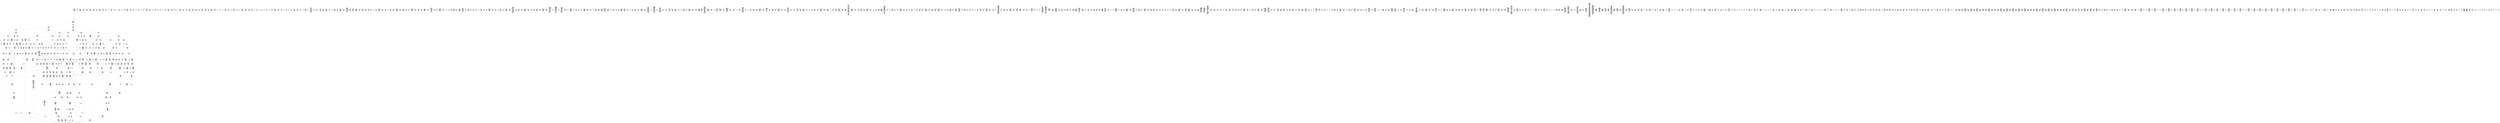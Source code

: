/* Generated by GvGen v.1.0 (https://www.github.com/stricaud/gvgen) */

digraph G {
compound=true;
   node1 [label="[anywhere]"];
   node2 [label="# 0x0
PUSHX Data
PUSHX Data
MSTORE
PUSHX LogicData
CALLDATASIZE
LT
PUSHX Data
JUMPI
"];
   node3 [label="# 0xd
PUSHX Data
CALLDATALOAD
PUSHX BitData
SHR
PUSHX LogicData
GT
PUSHX Data
JUMPI
"];
   node4 [label="# 0x1e
PUSHX LogicData
GT
PUSHX Data
JUMPI
"];
   node5 [label="# 0x29
PUSHX LogicData
GT
PUSHX Data
JUMPI
"];
   node6 [label="# 0x34
PUSHX LogicData
EQ
PUSHX Data
JUMPI
"];
   node7 [label="# 0x3f
PUSHX LogicData
EQ
PUSHX Data
JUMPI
"];
   node8 [label="# 0x4a
PUSHX LogicData
EQ
PUSHX Data
JUMPI
"];
   node9 [label="# 0x55
PUSHX LogicData
EQ
PUSHX Data
JUMPI
"];
   node10 [label="# 0x60
PUSHX LogicData
EQ
PUSHX Data
JUMPI
"];
   node11 [label="# 0x6b
PUSHX Data
JUMP
"];
   node12 [label="# 0x6f
JUMPDEST
PUSHX LogicData
EQ
PUSHX Data
JUMPI
"];
   node13 [label="# 0x7b
PUSHX LogicData
EQ
PUSHX Data
JUMPI
"];
   node14 [label="# 0x86
PUSHX LogicData
EQ
PUSHX Data
JUMPI
"];
   node15 [label="# 0x91
PUSHX LogicData
EQ
PUSHX Data
JUMPI
"];
   node16 [label="# 0x9c
PUSHX LogicData
EQ
PUSHX Data
JUMPI
"];
   node17 [label="# 0xa7
PUSHX Data
JUMP
"];
   node18 [label="# 0xab
JUMPDEST
PUSHX LogicData
GT
PUSHX Data
JUMPI
"];
   node19 [label="# 0xb7
PUSHX LogicData
EQ
PUSHX Data
JUMPI
"];
   node20 [label="# 0xc2
PUSHX LogicData
EQ
PUSHX Data
JUMPI
"];
   node21 [label="# 0xcd
PUSHX LogicData
EQ
PUSHX Data
JUMPI
"];
   node22 [label="# 0xd8
PUSHX LogicData
EQ
PUSHX Data
JUMPI
"];
   node23 [label="# 0xe3
PUSHX LogicData
EQ
PUSHX Data
JUMPI
"];
   node24 [label="# 0xee
PUSHX Data
JUMP
"];
   node25 [label="# 0xf2
JUMPDEST
PUSHX LogicData
EQ
PUSHX Data
JUMPI
"];
   node26 [label="# 0xfe
PUSHX LogicData
EQ
PUSHX Data
JUMPI
"];
   node27 [label="# 0x109
PUSHX LogicData
EQ
PUSHX Data
JUMPI
"];
   node28 [label="# 0x114
PUSHX LogicData
EQ
PUSHX Data
JUMPI
"];
   node29 [label="# 0x11f
PUSHX LogicData
EQ
PUSHX Data
JUMPI
"];
   node30 [label="# 0x12a
PUSHX Data
JUMP
"];
   node31 [label="# 0x12e
JUMPDEST
PUSHX LogicData
GT
PUSHX Data
JUMPI
"];
   node32 [label="# 0x13a
PUSHX LogicData
GT
PUSHX Data
JUMPI
"];
   node33 [label="# 0x145
PUSHX LogicData
EQ
PUSHX Data
JUMPI
"];
   node34 [label="# 0x150
PUSHX LogicData
EQ
PUSHX Data
JUMPI
"];
   node35 [label="# 0x15b
PUSHX LogicData
EQ
PUSHX Data
JUMPI
"];
   node36 [label="# 0x166
PUSHX LogicData
EQ
PUSHX Data
JUMPI
"];
   node37 [label="# 0x171
PUSHX LogicData
EQ
PUSHX Data
JUMPI
"];
   node38 [label="# 0x17c
PUSHX Data
JUMP
"];
   node39 [label="# 0x180
JUMPDEST
PUSHX LogicData
EQ
PUSHX Data
JUMPI
"];
   node40 [label="# 0x18c
PUSHX LogicData
EQ
PUSHX Data
JUMPI
"];
   node41 [label="# 0x197
PUSHX LogicData
EQ
PUSHX Data
JUMPI
"];
   node42 [label="# 0x1a2
PUSHX LogicData
EQ
PUSHX Data
JUMPI
"];
   node43 [label="# 0x1ad
PUSHX LogicData
EQ
PUSHX Data
JUMPI
"];
   node44 [label="# 0x1b8
PUSHX Data
JUMP
"];
   node45 [label="# 0x1bc
JUMPDEST
PUSHX LogicData
GT
PUSHX Data
JUMPI
"];
   node46 [label="# 0x1c8
PUSHX LogicData
EQ
PUSHX Data
JUMPI
"];
   node47 [label="# 0x1d3
PUSHX LogicData
EQ
PUSHX Data
JUMPI
"];
   node48 [label="# 0x1de
PUSHX LogicData
EQ
PUSHX Data
JUMPI
"];
   node49 [label="# 0x1e9
PUSHX LogicData
EQ
PUSHX Data
JUMPI
"];
   node50 [label="# 0x1f4
PUSHX LogicData
EQ
PUSHX Data
JUMPI
"];
   node51 [label="# 0x1ff
PUSHX Data
JUMP
"];
   node52 [label="# 0x203
JUMPDEST
PUSHX LogicData
EQ
PUSHX Data
JUMPI
"];
   node53 [label="# 0x20f
PUSHX LogicData
EQ
PUSHX Data
JUMPI
"];
   node54 [label="# 0x21a
PUSHX LogicData
EQ
PUSHX Data
JUMPI
"];
   node55 [label="# 0x225
PUSHX LogicData
EQ
PUSHX Data
JUMPI
"];
   node56 [label="# 0x230
PUSHX LogicData
EQ
PUSHX Data
JUMPI
"];
   node57 [label="# 0x23b
JUMPDEST
PUSHX Data
REVERT
"];
   node58 [label="# 0x240
JUMPDEST
CALLVALUE
ISZERO
PUSHX Data
JUMPI
"];
   node59 [label="# 0x248
PUSHX Data
REVERT
"];
   node60 [label="# 0x24c
JUMPDEST
PUSHX Data
PUSHX ArithData
CALLDATASIZE
SUB
ADD
PUSHX Data
PUSHX Data
JUMP
"];
   node61 [label="# 0x262
JUMPDEST
PUSHX Data
JUMP
"];
   node62 [label="# 0x267
JUMPDEST
PUSHX MemData
MLOAD
PUSHX Data
PUSHX Data
JUMP
"];
   node63 [label="# 0x274
JUMPDEST
PUSHX MemData
MLOAD
SUB
RETURN
"];
   node64 [label="# 0x27d
JUMPDEST
CALLVALUE
ISZERO
PUSHX Data
JUMPI
"];
   node65 [label="# 0x285
PUSHX Data
REVERT
"];
   node66 [label="# 0x289
JUMPDEST
PUSHX Data
PUSHX Data
JUMP
"];
   node67 [label="# 0x292
JUMPDEST
PUSHX MemData
MLOAD
PUSHX Data
PUSHX Data
JUMP
"];
   node68 [label="# 0x29f
JUMPDEST
PUSHX MemData
MLOAD
SUB
RETURN
"];
   node69 [label="# 0x2a8
JUMPDEST
CALLVALUE
ISZERO
PUSHX Data
JUMPI
"];
   node70 [label="# 0x2b0
PUSHX Data
REVERT
"];
   node71 [label="# 0x2b4
JUMPDEST
PUSHX Data
PUSHX Data
JUMP
"];
   node72 [label="# 0x2bd
JUMPDEST
PUSHX MemData
MLOAD
PUSHX Data
PUSHX Data
JUMP
"];
   node73 [label="# 0x2ca
JUMPDEST
PUSHX MemData
MLOAD
SUB
RETURN
"];
   node74 [label="# 0x2d3
JUMPDEST
CALLVALUE
ISZERO
PUSHX Data
JUMPI
"];
   node75 [label="# 0x2db
PUSHX Data
REVERT
"];
   node76 [label="# 0x2df
JUMPDEST
PUSHX Data
PUSHX ArithData
CALLDATASIZE
SUB
ADD
PUSHX Data
PUSHX Data
JUMP
"];
   node77 [label="# 0x2f5
JUMPDEST
PUSHX Data
JUMP
"];
   node78 [label="# 0x2fa
JUMPDEST
PUSHX MemData
MLOAD
PUSHX Data
PUSHX Data
JUMP
"];
   node79 [label="# 0x307
JUMPDEST
PUSHX MemData
MLOAD
SUB
RETURN
"];
   node80 [label="# 0x310
JUMPDEST
CALLVALUE
ISZERO
PUSHX Data
JUMPI
"];
   node81 [label="# 0x318
PUSHX Data
REVERT
"];
   node82 [label="# 0x31c
JUMPDEST
PUSHX Data
PUSHX ArithData
CALLDATASIZE
SUB
ADD
PUSHX Data
PUSHX Data
JUMP
"];
   node83 [label="# 0x332
JUMPDEST
PUSHX Data
JUMP
"];
   node84 [label="# 0x337
JUMPDEST
STOP
"];
   node85 [label="# 0x339
JUMPDEST
CALLVALUE
ISZERO
PUSHX Data
JUMPI
"];
   node86 [label="# 0x341
PUSHX Data
REVERT
"];
   node87 [label="# 0x345
JUMPDEST
PUSHX Data
PUSHX Data
JUMP
"];
   node88 [label="# 0x34e
JUMPDEST
PUSHX MemData
MLOAD
PUSHX Data
PUSHX Data
JUMP
"];
   node89 [label="# 0x35b
JUMPDEST
PUSHX MemData
MLOAD
SUB
RETURN
"];
   node90 [label="# 0x364
JUMPDEST
PUSHX Data
PUSHX ArithData
CALLDATASIZE
SUB
ADD
PUSHX Data
PUSHX Data
JUMP
"];
   node91 [label="# 0x379
JUMPDEST
PUSHX Data
JUMP
"];
   node92 [label="# 0x37e
JUMPDEST
STOP
"];
   node93 [label="# 0x380
JUMPDEST
CALLVALUE
ISZERO
PUSHX Data
JUMPI
"];
   node94 [label="# 0x388
PUSHX Data
REVERT
"];
   node95 [label="# 0x38c
JUMPDEST
PUSHX Data
PUSHX ArithData
CALLDATASIZE
SUB
ADD
PUSHX Data
PUSHX Data
JUMP
"];
   node96 [label="# 0x3a2
JUMPDEST
PUSHX Data
JUMP
"];
   node97 [label="# 0x3a7
JUMPDEST
STOP
"];
   node98 [label="# 0x3a9
JUMPDEST
CALLVALUE
ISZERO
PUSHX Data
JUMPI
"];
   node99 [label="# 0x3b1
PUSHX Data
REVERT
"];
   node100 [label="# 0x3b5
JUMPDEST
PUSHX Data
PUSHX ArithData
CALLDATASIZE
SUB
ADD
PUSHX Data
PUSHX Data
JUMP
"];
   node101 [label="# 0x3cb
JUMPDEST
PUSHX Data
JUMP
"];
   node102 [label="# 0x3d0
JUMPDEST
PUSHX MemData
MLOAD
PUSHX Data
PUSHX Data
JUMP
"];
   node103 [label="# 0x3dd
JUMPDEST
PUSHX MemData
MLOAD
SUB
RETURN
"];
   node104 [label="# 0x3e6
JUMPDEST
CALLVALUE
ISZERO
PUSHX Data
JUMPI
"];
   node105 [label="# 0x3ee
PUSHX Data
REVERT
"];
   node106 [label="# 0x3f2
JUMPDEST
PUSHX Data
PUSHX ArithData
CALLDATASIZE
SUB
ADD
PUSHX Data
PUSHX Data
JUMP
"];
   node107 [label="# 0x408
JUMPDEST
PUSHX Data
JUMP
"];
   node108 [label="# 0x40d
JUMPDEST
STOP
"];
   node109 [label="# 0x40f
JUMPDEST
CALLVALUE
ISZERO
PUSHX Data
JUMPI
"];
   node110 [label="# 0x417
PUSHX Data
REVERT
"];
   node111 [label="# 0x41b
JUMPDEST
PUSHX Data
PUSHX ArithData
CALLDATASIZE
SUB
ADD
PUSHX Data
PUSHX Data
JUMP
"];
   node112 [label="# 0x431
JUMPDEST
PUSHX Data
JUMP
"];
   node113 [label="# 0x436
JUMPDEST
STOP
"];
   node114 [label="# 0x438
JUMPDEST
CALLVALUE
ISZERO
PUSHX Data
JUMPI
"];
   node115 [label="# 0x440
PUSHX Data
REVERT
"];
   node116 [label="# 0x444
JUMPDEST
PUSHX Data
PUSHX ArithData
CALLDATASIZE
SUB
ADD
PUSHX Data
PUSHX Data
JUMP
"];
   node117 [label="# 0x45a
JUMPDEST
PUSHX Data
JUMP
"];
   node118 [label="# 0x45f
JUMPDEST
PUSHX MemData
MLOAD
PUSHX Data
PUSHX Data
JUMP
"];
   node119 [label="# 0x46c
JUMPDEST
PUSHX MemData
MLOAD
SUB
RETURN
"];
   node120 [label="# 0x475
JUMPDEST
CALLVALUE
ISZERO
PUSHX Data
JUMPI
"];
   node121 [label="# 0x47d
PUSHX Data
REVERT
"];
   node122 [label="# 0x481
JUMPDEST
PUSHX Data
PUSHX Data
JUMP
"];
   node123 [label="# 0x48a
JUMPDEST
STOP
"];
   node124 [label="# 0x48c
JUMPDEST
CALLVALUE
ISZERO
PUSHX Data
JUMPI
"];
   node125 [label="# 0x494
PUSHX Data
REVERT
"];
   node126 [label="# 0x498
JUMPDEST
PUSHX Data
PUSHX ArithData
CALLDATASIZE
SUB
ADD
PUSHX Data
PUSHX Data
JUMP
"];
   node127 [label="# 0x4ae
JUMPDEST
PUSHX Data
JUMP
"];
   node128 [label="# 0x4b3
JUMPDEST
STOP
"];
   node129 [label="# 0x4b5
JUMPDEST
CALLVALUE
ISZERO
PUSHX Data
JUMPI
"];
   node130 [label="# 0x4bd
PUSHX Data
REVERT
"];
   node131 [label="# 0x4c1
JUMPDEST
PUSHX Data
PUSHX ArithData
CALLDATASIZE
SUB
ADD
PUSHX Data
PUSHX Data
JUMP
"];
   node132 [label="# 0x4d7
JUMPDEST
PUSHX Data
JUMP
"];
   node133 [label="# 0x4dc
JUMPDEST
STOP
"];
   node134 [label="# 0x4de
JUMPDEST
CALLVALUE
ISZERO
PUSHX Data
JUMPI
"];
   node135 [label="# 0x4e6
PUSHX Data
REVERT
"];
   node136 [label="# 0x4ea
JUMPDEST
PUSHX Data
PUSHX ArithData
CALLDATASIZE
SUB
ADD
PUSHX Data
PUSHX Data
JUMP
"];
   node137 [label="# 0x500
JUMPDEST
PUSHX Data
JUMP
"];
   node138 [label="# 0x505
JUMPDEST
PUSHX MemData
MLOAD
PUSHX Data
PUSHX Data
JUMP
"];
   node139 [label="# 0x512
JUMPDEST
PUSHX MemData
MLOAD
SUB
RETURN
"];
   node140 [label="# 0x51b
JUMPDEST
CALLVALUE
ISZERO
PUSHX Data
JUMPI
"];
   node141 [label="# 0x523
PUSHX Data
REVERT
"];
   node142 [label="# 0x527
JUMPDEST
PUSHX Data
PUSHX ArithData
CALLDATASIZE
SUB
ADD
PUSHX Data
PUSHX Data
JUMP
"];
   node143 [label="# 0x53d
JUMPDEST
PUSHX Data
JUMP
"];
   node144 [label="# 0x542
JUMPDEST
STOP
"];
   node145 [label="# 0x544
JUMPDEST
CALLVALUE
ISZERO
PUSHX Data
JUMPI
"];
   node146 [label="# 0x54c
PUSHX Data
REVERT
"];
   node147 [label="# 0x550
JUMPDEST
PUSHX Data
PUSHX Data
JUMP
"];
   node148 [label="# 0x559
JUMPDEST
PUSHX MemData
MLOAD
PUSHX Data
PUSHX Data
JUMP
"];
   node149 [label="# 0x566
JUMPDEST
PUSHX MemData
MLOAD
SUB
RETURN
"];
   node150 [label="# 0x56f
JUMPDEST
CALLVALUE
ISZERO
PUSHX Data
JUMPI
"];
   node151 [label="# 0x577
PUSHX Data
REVERT
"];
   node152 [label="# 0x57b
JUMPDEST
PUSHX Data
PUSHX ArithData
CALLDATASIZE
SUB
ADD
PUSHX Data
PUSHX Data
JUMP
"];
   node153 [label="# 0x591
JUMPDEST
PUSHX Data
JUMP
"];
   node154 [label="# 0x596
JUMPDEST
PUSHX MemData
MLOAD
PUSHX Data
PUSHX Data
JUMP
"];
   node155 [label="# 0x5a3
JUMPDEST
PUSHX MemData
MLOAD
SUB
RETURN
"];
   node156 [label="# 0x5ac
JUMPDEST
CALLVALUE
ISZERO
PUSHX Data
JUMPI
"];
   node157 [label="# 0x5b4
PUSHX Data
REVERT
"];
   node158 [label="# 0x5b8
JUMPDEST
PUSHX Data
PUSHX Data
JUMP
"];
   node159 [label="# 0x5c1
JUMPDEST
PUSHX MemData
MLOAD
PUSHX Data
PUSHX Data
JUMP
"];
   node160 [label="# 0x5ce
JUMPDEST
PUSHX MemData
MLOAD
SUB
RETURN
"];
   node161 [label="# 0x5d7
JUMPDEST
CALLVALUE
ISZERO
PUSHX Data
JUMPI
"];
   node162 [label="# 0x5df
PUSHX Data
REVERT
"];
   node163 [label="# 0x5e3
JUMPDEST
PUSHX Data
PUSHX ArithData
CALLDATASIZE
SUB
ADD
PUSHX Data
PUSHX Data
JUMP
"];
   node164 [label="# 0x5f9
JUMPDEST
PUSHX Data
JUMP
"];
   node165 [label="# 0x5fe
JUMPDEST
PUSHX MemData
MLOAD
PUSHX Data
PUSHX Data
JUMP
"];
   node166 [label="# 0x60b
JUMPDEST
PUSHX MemData
MLOAD
SUB
RETURN
"];
   node167 [label="# 0x614
JUMPDEST
CALLVALUE
ISZERO
PUSHX Data
JUMPI
"];
   node168 [label="# 0x61c
PUSHX Data
REVERT
"];
   node169 [label="# 0x620
JUMPDEST
PUSHX Data
PUSHX ArithData
CALLDATASIZE
SUB
ADD
PUSHX Data
PUSHX Data
JUMP
"];
   node170 [label="# 0x636
JUMPDEST
PUSHX Data
JUMP
"];
   node171 [label="# 0x63b
JUMPDEST
PUSHX MemData
MLOAD
PUSHX Data
PUSHX Data
JUMP
"];
   node172 [label="# 0x648
JUMPDEST
PUSHX MemData
MLOAD
SUB
RETURN
"];
   node173 [label="# 0x651
JUMPDEST
CALLVALUE
ISZERO
PUSHX Data
JUMPI
"];
   node174 [label="# 0x659
PUSHX Data
REVERT
"];
   node175 [label="# 0x65d
JUMPDEST
PUSHX Data
PUSHX Data
JUMP
"];
   node176 [label="# 0x666
JUMPDEST
STOP
"];
   node177 [label="# 0x668
JUMPDEST
CALLVALUE
ISZERO
PUSHX Data
JUMPI
"];
   node178 [label="# 0x670
PUSHX Data
REVERT
"];
   node179 [label="# 0x674
JUMPDEST
PUSHX Data
PUSHX Data
JUMP
"];
   node180 [label="# 0x67d
JUMPDEST
STOP
"];
   node181 [label="# 0x67f
JUMPDEST
PUSHX Data
PUSHX Data
JUMP
"];
   node182 [label="# 0x687
JUMPDEST
STOP
"];
   node183 [label="# 0x689
JUMPDEST
CALLVALUE
ISZERO
PUSHX Data
JUMPI
"];
   node184 [label="# 0x691
PUSHX Data
REVERT
"];
   node185 [label="# 0x695
JUMPDEST
PUSHX Data
PUSHX Data
JUMP
"];
   node186 [label="# 0x69e
JUMPDEST
PUSHX MemData
MLOAD
PUSHX Data
PUSHX Data
JUMP
"];
   node187 [label="# 0x6ab
JUMPDEST
PUSHX MemData
MLOAD
SUB
RETURN
"];
   node188 [label="# 0x6b4
JUMPDEST
CALLVALUE
ISZERO
PUSHX Data
JUMPI
"];
   node189 [label="# 0x6bc
PUSHX Data
REVERT
"];
   node190 [label="# 0x6c0
JUMPDEST
PUSHX Data
PUSHX ArithData
CALLDATASIZE
SUB
ADD
PUSHX Data
PUSHX Data
JUMP
"];
   node191 [label="# 0x6d6
JUMPDEST
PUSHX Data
JUMP
"];
   node192 [label="# 0x6db
JUMPDEST
STOP
"];
   node193 [label="# 0x6dd
JUMPDEST
CALLVALUE
ISZERO
PUSHX Data
JUMPI
"];
   node194 [label="# 0x6e5
PUSHX Data
REVERT
"];
   node195 [label="# 0x6e9
JUMPDEST
PUSHX Data
PUSHX Data
JUMP
"];
   node196 [label="# 0x6f2
JUMPDEST
PUSHX MemData
MLOAD
PUSHX Data
PUSHX Data
JUMP
"];
   node197 [label="# 0x6ff
JUMPDEST
PUSHX MemData
MLOAD
SUB
RETURN
"];
   node198 [label="# 0x708
JUMPDEST
CALLVALUE
ISZERO
PUSHX Data
JUMPI
"];
   node199 [label="# 0x710
PUSHX Data
REVERT
"];
   node200 [label="# 0x714
JUMPDEST
PUSHX Data
PUSHX ArithData
CALLDATASIZE
SUB
ADD
PUSHX Data
PUSHX Data
JUMP
"];
   node201 [label="# 0x72a
JUMPDEST
PUSHX Data
JUMP
"];
   node202 [label="# 0x72f
JUMPDEST
STOP
"];
   node203 [label="# 0x731
JUMPDEST
CALLVALUE
ISZERO
PUSHX Data
JUMPI
"];
   node204 [label="# 0x739
PUSHX Data
REVERT
"];
   node205 [label="# 0x73d
JUMPDEST
PUSHX Data
PUSHX Data
JUMP
"];
   node206 [label="# 0x746
JUMPDEST
PUSHX MemData
MLOAD
PUSHX Data
PUSHX Data
JUMP
"];
   node207 [label="# 0x753
JUMPDEST
PUSHX MemData
MLOAD
SUB
RETURN
"];
   node208 [label="# 0x75c
JUMPDEST
CALLVALUE
ISZERO
PUSHX Data
JUMPI
"];
   node209 [label="# 0x764
PUSHX Data
REVERT
"];
   node210 [label="# 0x768
JUMPDEST
PUSHX Data
PUSHX Data
JUMP
"];
   node211 [label="# 0x771
JUMPDEST
PUSHX MemData
MLOAD
PUSHX Data
PUSHX Data
JUMP
"];
   node212 [label="# 0x77e
JUMPDEST
PUSHX MemData
MLOAD
SUB
RETURN
"];
   node213 [label="# 0x787
JUMPDEST
CALLVALUE
ISZERO
PUSHX Data
JUMPI
"];
   node214 [label="# 0x78f
PUSHX Data
REVERT
"];
   node215 [label="# 0x793
JUMPDEST
PUSHX Data
PUSHX ArithData
CALLDATASIZE
SUB
ADD
PUSHX Data
PUSHX Data
JUMP
"];
   node216 [label="# 0x7a9
JUMPDEST
PUSHX Data
JUMP
"];
   node217 [label="# 0x7ae
JUMPDEST
STOP
"];
   node218 [label="# 0x7b0
JUMPDEST
CALLVALUE
ISZERO
PUSHX Data
JUMPI
"];
   node219 [label="# 0x7b8
PUSHX Data
REVERT
"];
   node220 [label="# 0x7bc
JUMPDEST
PUSHX Data
PUSHX ArithData
CALLDATASIZE
SUB
ADD
PUSHX Data
PUSHX Data
JUMP
"];
   node221 [label="# 0x7d2
JUMPDEST
PUSHX Data
JUMP
"];
   node222 [label="# 0x7d7
JUMPDEST
STOP
"];
   node223 [label="# 0x7d9
JUMPDEST
CALLVALUE
ISZERO
PUSHX Data
JUMPI
"];
   node224 [label="# 0x7e1
PUSHX Data
REVERT
"];
   node225 [label="# 0x7e5
JUMPDEST
PUSHX Data
PUSHX ArithData
CALLDATASIZE
SUB
ADD
PUSHX Data
PUSHX Data
JUMP
"];
   node226 [label="# 0x7fb
JUMPDEST
PUSHX Data
JUMP
"];
   node227 [label="# 0x800
JUMPDEST
STOP
"];
   node228 [label="# 0x802
JUMPDEST
CALLVALUE
ISZERO
PUSHX Data
JUMPI
"];
   node229 [label="# 0x80a
PUSHX Data
REVERT
"];
   node230 [label="# 0x80e
JUMPDEST
PUSHX Data
PUSHX ArithData
CALLDATASIZE
SUB
ADD
PUSHX Data
PUSHX Data
JUMP
"];
   node231 [label="# 0x824
JUMPDEST
PUSHX Data
JUMP
"];
   node232 [label="# 0x829
JUMPDEST
STOP
"];
   node233 [label="# 0x82b
JUMPDEST
CALLVALUE
ISZERO
PUSHX Data
JUMPI
"];
   node234 [label="# 0x833
PUSHX Data
REVERT
"];
   node235 [label="# 0x837
JUMPDEST
PUSHX Data
PUSHX ArithData
CALLDATASIZE
SUB
ADD
PUSHX Data
PUSHX Data
JUMP
"];
   node236 [label="# 0x84d
JUMPDEST
PUSHX Data
JUMP
"];
   node237 [label="# 0x852
JUMPDEST
PUSHX MemData
MLOAD
PUSHX Data
PUSHX Data
JUMP
"];
   node238 [label="# 0x85f
JUMPDEST
PUSHX MemData
MLOAD
SUB
RETURN
"];
   node239 [label="# 0x868
JUMPDEST
CALLVALUE
ISZERO
PUSHX Data
JUMPI
"];
   node240 [label="# 0x870
PUSHX Data
REVERT
"];
   node241 [label="# 0x874
JUMPDEST
PUSHX Data
PUSHX ArithData
CALLDATASIZE
SUB
ADD
PUSHX Data
PUSHX Data
JUMP
"];
   node242 [label="# 0x88a
JUMPDEST
PUSHX Data
JUMP
"];
   node243 [label="# 0x88f
JUMPDEST
STOP
"];
   node244 [label="# 0x891
JUMPDEST
CALLVALUE
ISZERO
PUSHX Data
JUMPI
"];
   node245 [label="# 0x899
PUSHX Data
REVERT
"];
   node246 [label="# 0x89d
JUMPDEST
PUSHX Data
PUSHX ArithData
CALLDATASIZE
SUB
ADD
PUSHX Data
PUSHX Data
JUMP
"];
   node247 [label="# 0x8b3
JUMPDEST
PUSHX Data
JUMP
"];
   node248 [label="# 0x8b8
JUMPDEST
STOP
"];
   node249 [label="# 0x8ba
JUMPDEST
CALLVALUE
ISZERO
PUSHX Data
JUMPI
"];
   node250 [label="# 0x8c2
PUSHX Data
REVERT
"];
   node251 [label="# 0x8c6
JUMPDEST
PUSHX Data
PUSHX ArithData
CALLDATASIZE
SUB
ADD
PUSHX Data
PUSHX Data
JUMP
"];
   node252 [label="# 0x8dc
JUMPDEST
PUSHX Data
JUMP
"];
   node253 [label="# 0x8e1
JUMPDEST
PUSHX MemData
MLOAD
PUSHX Data
PUSHX Data
JUMP
"];
   node254 [label="# 0x8ee
JUMPDEST
PUSHX MemData
MLOAD
SUB
RETURN
"];
   node255 [label="# 0x8f7
JUMPDEST
CALLVALUE
ISZERO
PUSHX Data
JUMPI
"];
   node256 [label="# 0x8ff
PUSHX Data
REVERT
"];
   node257 [label="# 0x903
JUMPDEST
PUSHX Data
PUSHX ArithData
CALLDATASIZE
SUB
ADD
PUSHX Data
PUSHX Data
JUMP
"];
   node258 [label="# 0x919
JUMPDEST
PUSHX Data
JUMP
"];
   node259 [label="# 0x91e
JUMPDEST
STOP
"];
   node260 [label="# 0x920
JUMPDEST
PUSHX Data
PUSHX Data
PUSHX Data
JUMP
"];
   node261 [label="# 0x92b
JUMPDEST
JUMP
"];
   node262 [label="# 0x932
JUMPDEST
PUSHX Data
PUSHX StorData
PUSHX ArithData
SLOAD
PUSHX ArithData
EXP
DIV
PUSHX BitData
AND
JUMP
"];
   node263 [label="# 0x949
JUMPDEST
PUSHX Data
PUSHX StorData
SLOAD
PUSHX Data
PUSHX Data
JUMP
"];
   node264 [label="# 0x958
JUMPDEST
PUSHX ArithData
ADD
PUSHX ArithData
DIV
MUL
PUSHX ArithData
ADD
PUSHX MemData
MLOAD
ADD
PUSHX Data
MSTORE
MSTORE
PUSHX ArithData
ADD
SLOAD
PUSHX Data
PUSHX Data
JUMP
"];
   node265 [label="# 0x984
JUMPDEST
ISZERO
PUSHX Data
JUMPI
"];
   node266 [label="# 0x98b
PUSHX LogicData
LT
PUSHX Data
JUMPI
"];
   node267 [label="# 0x993
PUSHX ArithData
SLOAD
DIV
MUL
MSTORE
PUSHX ArithData
ADD
PUSHX Data
JUMP
"];
   node268 [label="# 0x9a6
JUMPDEST
ADD
PUSHX Data
MSTORE
PUSHX Data
PUSHX Data
SHA3
"];
   node269 [label="# 0x9b4
JUMPDEST
SLOAD
MSTORE
PUSHX ArithData
ADD
PUSHX ArithData
ADD
GT
PUSHX Data
JUMPI
"];
   node270 [label="# 0x9c8
SUB
PUSHX BitData
AND
ADD
"];
   node271 [label="# 0x9d1
JUMPDEST
JUMP
"];
   node272 [label="# 0x9db
JUMPDEST
PUSHX Data
PUSHX Data
PUSHX Data
JUMP
"];
   node273 [label="# 0x9e6
JUMPDEST
PUSHX Data
JUMPI
"];
   node274 [label="# 0x9eb
PUSHX MemData
MLOAD
PUSHX Data
MSTORE
PUSHX ArithData
ADD
PUSHX Data
PUSHX Data
JUMP
"];
   node275 [label="# 0xa1c
JUMPDEST
PUSHX MemData
MLOAD
SUB
REVERT
"];
   node276 [label="# 0xa25
JUMPDEST
PUSHX Data
PUSHX ArithData
MSTORE
PUSHX ArithData
ADD
MSTORE
PUSHX ArithData
ADD
PUSHX Data
SHA3
PUSHX ArithData
SLOAD
PUSHX ArithData
EXP
DIV
PUSHX BitData
AND
JUMP
"];
   node277 [label="# 0xa60
JUMPDEST
PUSHX Data
PUSHX Data
PUSHX Data
JUMP
"];
   node278 [label="# 0xa6b
JUMPDEST
PUSHX BitData
AND
PUSHX BitData
AND
EQ
ISZERO
PUSHX Data
JUMPI
"];
   node279 [label="# 0xaa2
PUSHX MemData
MLOAD
PUSHX Data
MSTORE
PUSHX ArithData
ADD
PUSHX Data
PUSHX Data
JUMP
"];
   node280 [label="# 0xad3
JUMPDEST
PUSHX MemData
MLOAD
SUB
REVERT
"];
   node281 [label="# 0xadc
JUMPDEST
PUSHX BitData
AND
PUSHX Data
PUSHX Data
JUMP
"];
   node282 [label="# 0xafb
JUMPDEST
PUSHX BitData
AND
EQ
PUSHX Data
JUMPI
"];
   node283 [label="# 0xb18
PUSHX Data
PUSHX Data
PUSHX Data
JUMP
"];
   node284 [label="# 0xb24
JUMPDEST
PUSHX Data
JUMP
"];
   node285 [label="# 0xb29
JUMPDEST
"];
   node286 [label="# 0xb2a
JUMPDEST
PUSHX Data
JUMPI
"];
   node287 [label="# 0xb2f
PUSHX MemData
MLOAD
PUSHX Data
MSTORE
PUSHX ArithData
ADD
PUSHX Data
PUSHX Data
JUMP
"];
   node288 [label="# 0xb60
JUMPDEST
PUSHX MemData
MLOAD
SUB
REVERT
"];
   node289 [label="# 0xb69
JUMPDEST
PUSHX Data
PUSHX Data
JUMP
"];
   node290 [label="# 0xb73
JUMPDEST
JUMP
"];
   node291 [label="# 0xb78
JUMPDEST
PUSHX Data
PUSHX StorData
SLOAD
JUMP
"];
   node292 [label="# 0xb85
JUMPDEST
PUSHX Data
PUSHX Data
PUSHX Data
JUMP
"];
   node293 [label="# 0xb8f
JUMPDEST
PUSHX StorData
SLOAD
GT
ISZERO
PUSHX Data
JUMPI
"];
   node294 [label="# 0xb9c
PUSHX MemData
MLOAD
PUSHX Data
MSTORE
PUSHX ArithData
ADD
PUSHX Data
PUSHX Data
JUMP
"];
   node295 [label="# 0xbcd
JUMPDEST
PUSHX MemData
MLOAD
SUB
REVERT
"];
   node296 [label="# 0xbd6
JUMPDEST
PUSHX StorData
SLOAD
PUSHX Data
PUSHX Data
PUSHX Data
JUMP
"];
   node297 [label="# 0xbe6
JUMPDEST
PUSHX Data
PUSHX Data
JUMP
"];
   node298 [label="# 0xbf2
JUMPDEST
LT
PUSHX Data
JUMPI
"];
   node299 [label="# 0xbf8
PUSHX MemData
MLOAD
PUSHX Data
MSTORE
PUSHX ArithData
ADD
PUSHX Data
PUSHX Data
JUMP
"];
   node300 [label="# 0xc29
JUMPDEST
PUSHX MemData
MLOAD
SUB
REVERT
"];
   node301 [label="# 0xc32
JUMPDEST
PUSHX StorData
SLOAD
PUSHX Data
PUSHX Data
JUMP
"];
   node302 [label="# 0xc40
JUMPDEST
CALLVALUE
LT
ISZERO
PUSHX Data
JUMPI
"];
   node303 [label="# 0xc48
PUSHX MemData
MLOAD
PUSHX Data
MSTORE
PUSHX ArithData
ADD
PUSHX Data
PUSHX Data
JUMP
"];
   node304 [label="# 0xc79
JUMPDEST
PUSHX MemData
MLOAD
SUB
REVERT
"];
   node305 [label="# 0xc82
JUMPDEST
PUSHX LogicData
ISZERO
ISZERO
PUSHX StorData
PUSHX ArithData
SLOAD
PUSHX ArithData
EXP
DIV
PUSHX BitData
AND
ISZERO
ISZERO
EQ
ISZERO
PUSHX Data
JUMPI
"];
   node306 [label="# 0xc9f
PUSHX Data
CALLER
PUSHX Data
JUMP
"];
   node307 [label="# 0xca7
JUMPDEST
PUSHX Data
JUMPI
"];
   node308 [label="# 0xcac
PUSHX MemData
MLOAD
PUSHX Data
MSTORE
PUSHX ArithData
ADD
PUSHX Data
PUSHX Data
JUMP
"];
   node309 [label="# 0xcdd
JUMPDEST
PUSHX MemData
MLOAD
SUB
REVERT
"];
   node310 [label="# 0xce6
JUMPDEST
"];
   node311 [label="# 0xce7
JUMPDEST
PUSHX Data
"];
   node312 [label="# 0xcea
JUMPDEST
LT
ISZERO
PUSHX Data
JUMPI
"];
   node313 [label="# 0xcf3
PUSHX Data
PUSHX Data
PUSHX Data
PUSHX Data
PUSHX Data
JUMP
"];
   node314 [label="# 0xd05
JUMPDEST
PUSHX Data
JUMP
"];
   node315 [label="# 0xd0a
JUMPDEST
PUSHX Data
PUSHX MemData
MLOAD
PUSHX ArithData
ADD
PUSHX Data
PUSHX Data
JUMP
"];
   node316 [label="# 0xd1e
JUMPDEST
PUSHX MemData
MLOAD
PUSHX ArithData
SUB
SUB
MSTORE
PUSHX Data
MSTORE
PUSHX Data
CALLER
PUSHX Data
PUSHX Data
JUMP
"];
   node317 [label="# 0xd3f
JUMPDEST
PUSHX Data
JUMP
"];
   node318 [label="# 0xd44
JUMPDEST
PUSHX Data
PUSHX Data
PUSHX Data
JUMP
"];
   node319 [label="# 0xd53
JUMPDEST
PUSHX Data
JUMP
"];
   node320 [label="# 0xd59
JUMPDEST
PUSHX Data
PUSHX Data
JUMP
"];
   node321 [label="# 0xd65
JUMPDEST
PUSHX Data
JUMP
"];
   node322 [label="# 0xd6d
JUMPDEST
JUMP
"];
   node323 [label="# 0xd72
JUMPDEST
PUSHX Data
PUSHX Data
PUSHX Data
JUMP
"];
   node324 [label="# 0xd7d
JUMPDEST
PUSHX Data
JUMP
"];
   node325 [label="# 0xd83
JUMPDEST
PUSHX Data
JUMPI
"];
   node326 [label="# 0xd88
PUSHX MemData
MLOAD
PUSHX Data
MSTORE
PUSHX ArithData
ADD
PUSHX Data
PUSHX Data
JUMP
"];
   node327 [label="# 0xdb9
JUMPDEST
PUSHX MemData
MLOAD
SUB
REVERT
"];
   node328 [label="# 0xdc2
JUMPDEST
PUSHX Data
PUSHX Data
JUMP
"];
   node329 [label="# 0xdcd
JUMPDEST
JUMP
"];
   node330 [label="# 0xdd2
JUMPDEST
PUSHX Data
PUSHX Data
PUSHX Data
JUMP
"];
   node331 [label="# 0xddd
JUMPDEST
LT
PUSHX Data
JUMPI
"];
   node332 [label="# 0xde4
PUSHX MemData
MLOAD
PUSHX Data
MSTORE
PUSHX ArithData
ADD
PUSHX Data
PUSHX Data
JUMP
"];
   node333 [label="# 0xe15
JUMPDEST
PUSHX MemData
MLOAD
SUB
REVERT
"];
   node334 [label="# 0xe1e
JUMPDEST
PUSHX Data
PUSHX ArithData
PUSHX BitData
AND
PUSHX BitData
AND
MSTORE
PUSHX ArithData
ADD
MSTORE
PUSHX ArithData
ADD
PUSHX Data
SHA3
PUSHX ArithData
MSTORE
PUSHX ArithData
ADD
MSTORE
PUSHX ArithData
ADD
PUSHX Data
SHA3
SLOAD
JUMP
"];
   node335 [label="# 0xe77
JUMPDEST
PUSHX Data
PUSHX Data
JUMP
"];
   node336 [label="# 0xe7f
JUMPDEST
PUSHX BitData
AND
PUSHX Data
PUSHX Data
JUMP
"];
   node337 [label="# 0xe9d
JUMPDEST
PUSHX BitData
AND
EQ
PUSHX Data
JUMPI
"];
   node338 [label="# 0xeb9
PUSHX MemData
MLOAD
PUSHX Data
MSTORE
PUSHX ArithData
ADD
PUSHX Data
PUSHX Data
JUMP
"];
   node339 [label="# 0xeea
JUMPDEST
PUSHX MemData
MLOAD
SUB
REVERT
"];
   node340 [label="# 0xef3
JUMPDEST
PUSHX Data
SSTORE
JUMP
"];
   node341 [label="# 0xefd
JUMPDEST
PUSHX Data
PUSHX Data
JUMP
"];
   node342 [label="# 0xf05
JUMPDEST
PUSHX BitData
AND
PUSHX Data
PUSHX Data
JUMP
"];
   node343 [label="# 0xf23
JUMPDEST
PUSHX BitData
AND
EQ
PUSHX Data
JUMPI
"];
   node344 [label="# 0xf3f
PUSHX MemData
MLOAD
PUSHX Data
MSTORE
PUSHX ArithData
ADD
PUSHX Data
PUSHX Data
JUMP
"];
   node345 [label="# 0xf70
JUMPDEST
PUSHX MemData
MLOAD
SUB
REVERT
"];
   node346 [label="# 0xf79
JUMPDEST
PUSHX Data
PUSHX ArithData
PUSHX BitData
AND
PUSHX BitData
AND
MSTORE
PUSHX ArithData
ADD
MSTORE
PUSHX ArithData
ADD
PUSHX Data
SHA3
PUSHX ArithData
SLOAD
PUSHX ArithData
EXP
DIV
PUSHX BitData
AND
ISZERO
PUSHX Data
JUMPI
"];
   node347 [label="# 0xfcc
PUSHX Data
JUMP
"];
   node348 [label="# 0xfd0
JUMPDEST
PUSHX LogicData
PUSHX Data
PUSHX ArithData
PUSHX BitData
AND
PUSHX BitData
AND
MSTORE
PUSHX ArithData
ADD
MSTORE
PUSHX ArithData
ADD
PUSHX Data
SHA3
PUSHX ArithData
PUSHX ArithData
EXP
SLOAD
PUSHX ArithData
MUL
NOT
AND
ISZERO
ISZERO
MUL
OR
SSTORE
"];
   node349 [label="# 0x1029
JUMPDEST
JUMP
"];
   node350 [label="# 0x102c
JUMPDEST
PUSHX Data
PUSHX Data
PUSHX ArithData
PUSHX BitData
AND
PUSHX BitData
AND
MSTORE
PUSHX ArithData
ADD
MSTORE
PUSHX ArithData
ADD
PUSHX Data
SHA3
PUSHX ArithData
SLOAD
PUSHX ArithData
EXP
DIV
PUSHX BitData
AND
JUMP
"];
   node351 [label="# 0x1082
JUMPDEST
PUSHX Data
PUSHX Data
JUMP
"];
   node352 [label="# 0x108a
JUMPDEST
PUSHX BitData
AND
PUSHX Data
PUSHX Data
JUMP
"];
   node353 [label="# 0x10a8
JUMPDEST
PUSHX BitData
AND
EQ
PUSHX Data
JUMPI
"];
   node354 [label="# 0x10c4
PUSHX MemData
MLOAD
PUSHX Data
MSTORE
PUSHX ArithData
ADD
PUSHX Data
PUSHX Data
JUMP
"];
   node355 [label="# 0x10f5
JUMPDEST
PUSHX MemData
MLOAD
SUB
REVERT
"];
   node356 [label="# 0x10fe
JUMPDEST
PUSHX Data
PUSHX Data
JUMP
"];
   node357 [label="# 0x1106
JUMPDEST
JUMP
"];
   node358 [label="# 0x1108
JUMPDEST
PUSHX Data
PUSHX MemData
MLOAD
PUSHX ArithData
ADD
PUSHX Data
MSTORE
PUSHX Data
MSTORE
PUSHX Data
JUMP
"];
   node359 [label="# 0x1123
JUMPDEST
JUMP
"];
   node360 [label="# 0x1128
JUMPDEST
PUSHX Data
PUSHX Data
PUSHX Data
JUMP
"];
   node361 [label="# 0x1133
JUMPDEST
PUSHX Data
JUMP
"];
   node362 [label="# 0x1139
JUMPDEST
PUSHX Data
JUMPI
"];
   node363 [label="# 0x113e
PUSHX MemData
MLOAD
PUSHX Data
MSTORE
PUSHX ArithData
ADD
PUSHX Data
PUSHX Data
JUMP
"];
   node364 [label="# 0x116f
JUMPDEST
PUSHX MemData
MLOAD
SUB
REVERT
"];
   node365 [label="# 0x1178
JUMPDEST
PUSHX Data
PUSHX Data
JUMP
"];
   node366 [label="# 0x1181
JUMPDEST
JUMP
"];
   node367 [label="# 0x1184
JUMPDEST
PUSHX Data
PUSHX Data
PUSHX Data
PUSHX Data
JUMP
"];
   node368 [label="# 0x1191
JUMPDEST
PUSHX Data
PUSHX LogicData
GT
ISZERO
PUSHX Data
JUMPI
"];
   node369 [label="# 0x11a7
PUSHX Data
PUSHX Data
MSTORE
PUSHX Data
PUSHX Data
MSTORE
PUSHX Data
PUSHX Data
REVERT
"];
   node370 [label="# 0x11d5
JUMPDEST
PUSHX MemData
MLOAD
MSTORE
PUSHX ArithData
MUL
PUSHX ArithData
ADD
ADD
PUSHX Data
MSTORE
ISZERO
PUSHX Data
JUMPI
"];
   node371 [label="# 0x11ef
PUSHX ArithData
ADD
PUSHX ArithData
MUL
CALLDATASIZE
CALLDATACOPY
ADD
"];
   node372 [label="# 0x1203
JUMPDEST
PUSHX Data
"];
   node373 [label="# 0x1209
JUMPDEST
LT
ISZERO
PUSHX Data
JUMPI
"];
   node374 [label="# 0x1212
PUSHX Data
PUSHX Data
JUMP
"];
   node375 [label="# 0x121b
JUMPDEST
MLOAD
LT
PUSHX Data
JUMPI
"];
   node376 [label="# 0x1226
PUSHX Data
PUSHX Data
MSTORE
PUSHX Data
PUSHX Data
MSTORE
PUSHX Data
PUSHX Data
REVERT
"];
   node377 [label="# 0x1254
JUMPDEST
PUSHX ArithData
MUL
PUSHX ArithData
ADD
ADD
MSTORE
PUSHX Data
PUSHX Data
JUMP
"];
   node378 [label="# 0x126b
JUMPDEST
PUSHX Data
JUMP
"];
   node379 [label="# 0x1273
JUMPDEST
JUMP
"];
   node380 [label="# 0x127e
JUMPDEST
PUSHX Data
PUSHX Data
JUMP
"];
   node381 [label="# 0x1286
JUMPDEST
PUSHX BitData
AND
PUSHX Data
PUSHX Data
JUMP
"];
   node382 [label="# 0x12a4
JUMPDEST
PUSHX BitData
AND
EQ
PUSHX Data
JUMPI
"];
   node383 [label="# 0x12c0
PUSHX MemData
MLOAD
PUSHX Data
MSTORE
PUSHX ArithData
ADD
PUSHX Data
PUSHX Data
JUMP
"];
   node384 [label="# 0x12f1
JUMPDEST
PUSHX MemData
MLOAD
SUB
REVERT
"];
   node385 [label="# 0x12fa
JUMPDEST
PUSHX Data
PUSHX ArithData
PUSHX BitData
AND
PUSHX BitData
AND
MSTORE
PUSHX ArithData
ADD
MSTORE
PUSHX ArithData
ADD
PUSHX Data
SHA3
PUSHX ArithData
SLOAD
PUSHX ArithData
EXP
DIV
PUSHX BitData
AND
PUSHX Data
JUMPI
"];
   node386 [label="# 0x134c
PUSHX Data
JUMP
"];
   node387 [label="# 0x1350
JUMPDEST
PUSHX LogicData
PUSHX Data
PUSHX ArithData
PUSHX BitData
AND
PUSHX BitData
AND
MSTORE
PUSHX ArithData
ADD
MSTORE
PUSHX ArithData
ADD
PUSHX Data
SHA3
PUSHX ArithData
PUSHX ArithData
EXP
SLOAD
PUSHX ArithData
MUL
NOT
AND
ISZERO
ISZERO
MUL
OR
SSTORE
"];
   node388 [label="# 0x13a9
JUMPDEST
JUMP
"];
   node389 [label="# 0x13ac
JUMPDEST
PUSHX Data
PUSHX StorData
SLOAD
PUSHX Data
PUSHX Data
JUMP
"];
   node390 [label="# 0x13bb
JUMPDEST
PUSHX ArithData
ADD
PUSHX ArithData
DIV
MUL
PUSHX ArithData
ADD
PUSHX MemData
MLOAD
ADD
PUSHX Data
MSTORE
MSTORE
PUSHX ArithData
ADD
SLOAD
PUSHX Data
PUSHX Data
JUMP
"];
   node391 [label="# 0x13e7
JUMPDEST
ISZERO
PUSHX Data
JUMPI
"];
   node392 [label="# 0x13ee
PUSHX LogicData
LT
PUSHX Data
JUMPI
"];
   node393 [label="# 0x13f6
PUSHX ArithData
SLOAD
DIV
MUL
MSTORE
PUSHX ArithData
ADD
PUSHX Data
JUMP
"];
   node394 [label="# 0x1409
JUMPDEST
ADD
PUSHX Data
MSTORE
PUSHX Data
PUSHX Data
SHA3
"];
   node395 [label="# 0x1417
JUMPDEST
SLOAD
MSTORE
PUSHX ArithData
ADD
PUSHX ArithData
ADD
GT
PUSHX Data
JUMPI
"];
   node396 [label="# 0x142b
SUB
PUSHX BitData
AND
ADD
"];
   node397 [label="# 0x1434
JUMPDEST
JUMP
"];
   node398 [label="# 0x143e
JUMPDEST
PUSHX Data
PUSHX Data
PUSHX Data
JUMP
"];
   node399 [label="# 0x1448
JUMPDEST
LT
PUSHX Data
JUMPI
"];
   node400 [label="# 0x144f
PUSHX MemData
MLOAD
PUSHX Data
MSTORE
PUSHX ArithData
ADD
PUSHX Data
PUSHX Data
JUMP
"];
   node401 [label="# 0x1480
JUMPDEST
PUSHX MemData
MLOAD
SUB
REVERT
"];
   node402 [label="# 0x1489
JUMPDEST
PUSHX StorData
SLOAD
LT
PUSHX Data
JUMPI
"];
   node403 [label="# 0x1495
PUSHX Data
PUSHX Data
MSTORE
PUSHX Data
PUSHX Data
MSTORE
PUSHX Data
PUSHX Data
REVERT
"];
   node404 [label="# 0x14c3
JUMPDEST
PUSHX Data
MSTORE
PUSHX Data
PUSHX Data
SHA3
ADD
SLOAD
JUMP
"];
   node405 [label="# 0x14d5
JUMPDEST
PUSHX Data
PUSHX StorData
PUSHX ArithData
SLOAD
PUSHX ArithData
EXP
DIV
PUSHX BitData
AND
JUMP
"];
   node406 [label="# 0x14ec
JUMPDEST
PUSHX Data
PUSHX Data
PUSHX ArithData
MSTORE
PUSHX ArithData
ADD
MSTORE
PUSHX ArithData
ADD
PUSHX Data
SHA3
PUSHX ArithData
SLOAD
PUSHX ArithData
EXP
DIV
PUSHX BitData
AND
PUSHX BitData
PUSHX BitData
AND
PUSHX BitData
AND
EQ
ISZERO
PUSHX Data
JUMPI
"];
   node407 [label="# 0x155b
PUSHX MemData
MLOAD
PUSHX Data
MSTORE
PUSHX ArithData
ADD
PUSHX Data
PUSHX Data
JUMP
"];
   node408 [label="# 0x158c
JUMPDEST
PUSHX MemData
MLOAD
SUB
REVERT
"];
   node409 [label="# 0x1595
JUMPDEST
JUMP
"];
   node410 [label="# 0x159e
JUMPDEST
PUSHX BitData
PUSHX BitData
AND
PUSHX BitData
AND
EQ
ISZERO
PUSHX Data
JUMPI
"];
   node411 [label="# 0x15d5
PUSHX MemData
MLOAD
PUSHX Data
MSTORE
PUSHX ArithData
ADD
PUSHX Data
PUSHX Data
JUMP
"];
   node412 [label="# 0x1606
JUMPDEST
PUSHX MemData
MLOAD
SUB
REVERT
"];
   node413 [label="# 0x160f
JUMPDEST
PUSHX Data
PUSHX ArithData
PUSHX BitData
AND
PUSHX BitData
AND
MSTORE
PUSHX ArithData
ADD
MSTORE
PUSHX ArithData
ADD
PUSHX Data
SHA3
SLOAD
JUMP
"];
   node414 [label="# 0x1656
JUMPDEST
PUSHX Data
PUSHX Data
JUMP
"];
   node415 [label="# 0x165e
JUMPDEST
PUSHX BitData
AND
PUSHX Data
PUSHX Data
JUMP
"];
   node416 [label="# 0x167c
JUMPDEST
PUSHX BitData
AND
EQ
PUSHX Data
JUMPI
"];
   node417 [label="# 0x1698
PUSHX MemData
MLOAD
PUSHX Data
MSTORE
PUSHX ArithData
ADD
PUSHX Data
PUSHX Data
JUMP
"];
   node418 [label="# 0x16c9
JUMPDEST
PUSHX MemData
MLOAD
SUB
REVERT
"];
   node419 [label="# 0x16d2
JUMPDEST
PUSHX Data
PUSHX Data
PUSHX Data
JUMP
"];
   node420 [label="# 0x16dc
JUMPDEST
JUMP
"];
   node421 [label="# 0x16de
JUMPDEST
PUSHX Data
PUSHX Data
JUMP
"];
   node422 [label="# 0x16e6
JUMPDEST
PUSHX BitData
AND
PUSHX Data
PUSHX Data
JUMP
"];
   node423 [label="# 0x1704
JUMPDEST
PUSHX BitData
AND
EQ
PUSHX Data
JUMPI
"];
   node424 [label="# 0x1720
PUSHX MemData
MLOAD
PUSHX Data
MSTORE
PUSHX ArithData
ADD
PUSHX Data
PUSHX Data
JUMP
"];
   node425 [label="# 0x1751
JUMPDEST
PUSHX MemData
MLOAD
SUB
REVERT
"];
   node426 [label="# 0x175a
JUMPDEST
PUSHX Data
PUSHX Data
JUMP
"];
   node427 [label="# 0x1762
JUMPDEST
JUMP
"];
   node428 [label="# 0x1764
JUMPDEST
PUSHX Data
PUSHX Data
JUMP
"];
   node429 [label="# 0x176c
JUMPDEST
PUSHX BitData
AND
PUSHX Data
PUSHX Data
JUMP
"];
   node430 [label="# 0x178a
JUMPDEST
PUSHX BitData
AND
EQ
PUSHX Data
JUMPI
"];
   node431 [label="# 0x17a6
PUSHX MemData
MLOAD
PUSHX Data
MSTORE
PUSHX ArithData
ADD
PUSHX Data
PUSHX Data
JUMP
"];
   node432 [label="# 0x17d7
JUMPDEST
PUSHX MemData
MLOAD
SUB
REVERT
"];
   node433 [label="# 0x17e0
JUMPDEST
PUSHX Data
PUSHX Data
SELFBALANCE
PUSHX Data
PUSHX Data
JUMP
"];
   node434 [label="# 0x17ef
JUMPDEST
PUSHX StorData
PUSHX ArithData
SLOAD
PUSHX ArithData
EXP
DIV
PUSHX BitData
AND
PUSHX BitData
AND
PUSHX ArithData
ISZERO
MUL
PUSHX MemData
MLOAD
PUSHX Data
PUSHX MemData
MLOAD
SUB
CALL
PUSHX Data
JUMPI
"];
   node435 [label="# 0x184d
PUSHX Data
REVERT
"];
   node436 [label="# 0x1851
JUMPDEST
JUMP
"];
   node437 [label="# 0x1854
JUMPDEST
PUSHX Data
PUSHX StorData
PUSHX ArithData
SLOAD
PUSHX ArithData
EXP
DIV
PUSHX BitData
AND
JUMP
"];
   node438 [label="# 0x187e
JUMPDEST
PUSHX Data
PUSHX Data
JUMP
"];
   node439 [label="# 0x1886
JUMPDEST
PUSHX BitData
AND
PUSHX Data
PUSHX Data
JUMP
"];
   node440 [label="# 0x18a4
JUMPDEST
PUSHX BitData
AND
EQ
PUSHX Data
JUMPI
"];
   node441 [label="# 0x18c0
PUSHX MemData
MLOAD
PUSHX Data
MSTORE
PUSHX ArithData
ADD
PUSHX Data
PUSHX Data
JUMP
"];
   node442 [label="# 0x18f1
JUMPDEST
PUSHX MemData
MLOAD
SUB
REVERT
"];
   node443 [label="# 0x18fa
JUMPDEST
PUSHX StorData
PUSHX ArithData
PUSHX ArithData
EXP
SLOAD
PUSHX ArithData
MUL
NOT
AND
ISZERO
ISZERO
MUL
OR
SSTORE
JUMP
"];
   node444 [label="# 0x1917
JUMPDEST
PUSHX Data
PUSHX StorData
SLOAD
JUMP
"];
   node445 [label="# 0x1921
JUMPDEST
PUSHX Data
PUSHX Data
JUMP
"];
   node446 [label="# 0x1929
JUMPDEST
PUSHX BitData
AND
PUSHX Data
PUSHX Data
JUMP
"];
   node447 [label="# 0x1947
JUMPDEST
PUSHX BitData
AND
EQ
PUSHX Data
JUMPI
"];
   node448 [label="# 0x1963
PUSHX MemData
MLOAD
PUSHX Data
MSTORE
PUSHX ArithData
ADD
PUSHX Data
PUSHX Data
JUMP
"];
   node449 [label="# 0x1994
JUMPDEST
PUSHX MemData
MLOAD
SUB
REVERT
"];
   node450 [label="# 0x199d
JUMPDEST
PUSHX Data
SSTORE
JUMP
"];
   node451 [label="# 0x19a7
JUMPDEST
PUSHX Data
PUSHX StorData
SLOAD
PUSHX Data
PUSHX Data
JUMP
"];
   node452 [label="# 0x19b6
JUMPDEST
PUSHX ArithData
ADD
PUSHX ArithData
DIV
MUL
PUSHX ArithData
ADD
PUSHX MemData
MLOAD
ADD
PUSHX Data
MSTORE
MSTORE
PUSHX ArithData
ADD
SLOAD
PUSHX Data
PUSHX Data
JUMP
"];
   node453 [label="# 0x19e2
JUMPDEST
ISZERO
PUSHX Data
JUMPI
"];
   node454 [label="# 0x19e9
PUSHX LogicData
LT
PUSHX Data
JUMPI
"];
   node455 [label="# 0x19f1
PUSHX ArithData
SLOAD
DIV
MUL
MSTORE
PUSHX ArithData
ADD
PUSHX Data
JUMP
"];
   node456 [label="# 0x1a04
JUMPDEST
ADD
PUSHX Data
MSTORE
PUSHX Data
PUSHX Data
SHA3
"];
   node457 [label="# 0x1a12
JUMPDEST
SLOAD
MSTORE
PUSHX ArithData
ADD
PUSHX ArithData
ADD
GT
PUSHX Data
JUMPI
"];
   node458 [label="# 0x1a26
SUB
PUSHX BitData
AND
ADD
"];
   node459 [label="# 0x1a2f
JUMPDEST
JUMP
"];
   node460 [label="# 0x1a39
JUMPDEST
PUSHX Data
PUSHX StorData
SLOAD
JUMP
"];
   node461 [label="# 0x1a43
JUMPDEST
PUSHX Data
PUSHX Data
JUMP
"];
   node462 [label="# 0x1a4b
JUMPDEST
PUSHX BitData
AND
PUSHX Data
PUSHX Data
JUMP
"];
   node463 [label="# 0x1a69
JUMPDEST
PUSHX BitData
AND
EQ
PUSHX Data
JUMPI
"];
   node464 [label="# 0x1a85
PUSHX MemData
MLOAD
PUSHX Data
MSTORE
PUSHX ArithData
ADD
PUSHX Data
PUSHX Data
JUMP
"];
   node465 [label="# 0x1ab6
JUMPDEST
PUSHX MemData
MLOAD
SUB
REVERT
"];
   node466 [label="# 0x1abf
JUMPDEST
PUSHX Data
MLOAD
PUSHX ArithData
ADD
PUSHX Data
PUSHX Data
JUMP
"];
   node467 [label="# 0x1ad5
JUMPDEST
JUMP
"];
   node468 [label="# 0x1ad9
JUMPDEST
PUSHX Data
PUSHX Data
JUMP
"];
   node469 [label="# 0x1ae1
JUMPDEST
PUSHX BitData
AND
PUSHX BitData
AND
EQ
ISZERO
PUSHX Data
JUMPI
"];
   node470 [label="# 0x1b15
PUSHX MemData
MLOAD
PUSHX Data
MSTORE
PUSHX ArithData
ADD
PUSHX Data
PUSHX Data
JUMP
"];
   node471 [label="# 0x1b46
JUMPDEST
PUSHX MemData
MLOAD
SUB
REVERT
"];
   node472 [label="# 0x1b4f
JUMPDEST
PUSHX Data
PUSHX Data
PUSHX Data
PUSHX Data
JUMP
"];
   node473 [label="# 0x1b5c
JUMPDEST
PUSHX BitData
AND
PUSHX BitData
AND
MSTORE
PUSHX ArithData
ADD
MSTORE
PUSHX ArithData
ADD
PUSHX Data
SHA3
PUSHX ArithData
PUSHX BitData
AND
PUSHX BitData
AND
MSTORE
PUSHX ArithData
ADD
MSTORE
PUSHX ArithData
ADD
PUSHX Data
SHA3
PUSHX ArithData
PUSHX ArithData
EXP
SLOAD
PUSHX ArithData
MUL
NOT
AND
ISZERO
ISZERO
MUL
OR
SSTORE
PUSHX BitData
AND
PUSHX Data
PUSHX Data
JUMP
"];
   node474 [label="# 0x1c09
JUMPDEST
PUSHX BitData
AND
PUSHX Data
PUSHX MemData
MLOAD
PUSHX Data
PUSHX Data
JUMP
"];
   node475 [label="# 0x1c4e
JUMPDEST
PUSHX MemData
MLOAD
SUB
LOGX
JUMP
"];
   node476 [label="# 0x1c5a
JUMPDEST
PUSHX Data
PUSHX Data
JUMP
"];
   node477 [label="# 0x1c62
JUMPDEST
PUSHX BitData
AND
PUSHX Data
PUSHX Data
JUMP
"];
   node478 [label="# 0x1c80
JUMPDEST
PUSHX BitData
AND
EQ
PUSHX Data
JUMPI
"];
   node479 [label="# 0x1c9c
PUSHX MemData
MLOAD
PUSHX Data
MSTORE
PUSHX ArithData
ADD
PUSHX Data
PUSHX Data
JUMP
"];
   node480 [label="# 0x1ccd
JUMPDEST
PUSHX MemData
MLOAD
SUB
REVERT
"];
   node481 [label="# 0x1cd6
JUMPDEST
PUSHX Data
"];
   node482 [label="# 0x1cd9
JUMPDEST
MLOAD
LT
ISZERO
PUSHX Data
JUMPI
"];
   node483 [label="# 0x1ce3
PUSHX Data
PUSHX Data
PUSHX Data
MLOAD
LT
PUSHX Data
JUMPI
"];
   node484 [label="# 0x1cf3
PUSHX Data
PUSHX Data
MSTORE
PUSHX Data
PUSHX Data
MSTORE
PUSHX Data
PUSHX Data
REVERT
"];
   node485 [label="# 0x1d21
JUMPDEST
PUSHX ArithData
MUL
PUSHX ArithData
ADD
ADD
MLOAD
PUSHX BitData
AND
PUSHX BitData
AND
MSTORE
PUSHX ArithData
ADD
MSTORE
PUSHX ArithData
ADD
PUSHX Data
SHA3
PUSHX ArithData
PUSHX ArithData
EXP
SLOAD
PUSHX ArithData
MUL
NOT
AND
ISZERO
ISZERO
MUL
OR
SSTORE
PUSHX Data
PUSHX Data
JUMP
"];
   node486 [label="# 0x1d85
JUMPDEST
PUSHX Data
JUMP
"];
   node487 [label="# 0x1d8d
JUMPDEST
JUMP
"];
   node488 [label="# 0x1d91
JUMPDEST
PUSHX Data
PUSHX Data
PUSHX Data
JUMP
"];
   node489 [label="# 0x1d9c
JUMPDEST
PUSHX Data
JUMP
"];
   node490 [label="# 0x1da2
JUMPDEST
PUSHX Data
JUMPI
"];
   node491 [label="# 0x1da7
PUSHX MemData
MLOAD
PUSHX Data
MSTORE
PUSHX ArithData
ADD
PUSHX Data
PUSHX Data
JUMP
"];
   node492 [label="# 0x1dd8
JUMPDEST
PUSHX MemData
MLOAD
SUB
REVERT
"];
   node493 [label="# 0x1de1
JUMPDEST
PUSHX Data
PUSHX Data
JUMP
"];
   node494 [label="# 0x1ded
JUMPDEST
JUMP
"];
   node495 [label="# 0x1df3
JUMPDEST
PUSHX Data
PUSHX Data
PUSHX Data
JUMP
"];
   node496 [label="# 0x1dfe
JUMPDEST
JUMP
"];
   node497 [label="# 0x1e05
JUMPDEST
PUSHX Data
PUSHX Data
JUMP
"];
   node498 [label="# 0x1e0d
JUMPDEST
PUSHX BitData
AND
PUSHX Data
PUSHX Data
JUMP
"];
   node499 [label="# 0x1e2b
JUMPDEST
PUSHX BitData
AND
EQ
PUSHX Data
JUMPI
"];
   node500 [label="# 0x1e47
PUSHX MemData
MLOAD
PUSHX Data
MSTORE
PUSHX ArithData
ADD
PUSHX Data
PUSHX Data
JUMP
"];
   node501 [label="# 0x1e78
JUMPDEST
PUSHX MemData
MLOAD
SUB
REVERT
"];
   node502 [label="# 0x1e81
JUMPDEST
PUSHX Data
PUSHX Data
PUSHX Data
JUMP
"];
   node503 [label="# 0x1e8b
JUMPDEST
PUSHX Data
PUSHX LogicData
GT
ISZERO
PUSHX Data
JUMPI
"];
   node504 [label="# 0x1e9c
PUSHX MemData
MLOAD
PUSHX Data
MSTORE
PUSHX ArithData
ADD
PUSHX Data
PUSHX Data
JUMP
"];
   node505 [label="# 0x1ecd
JUMPDEST
PUSHX MemData
MLOAD
SUB
REVERT
"];
   node506 [label="# 0x1ed6
JUMPDEST
PUSHX Data
"];
   node507 [label="# 0x1ed9
JUMPDEST
LT
ISZERO
PUSHX Data
JUMPI
"];
   node508 [label="# 0x1ee2
PUSHX Data
PUSHX Data
PUSHX Data
PUSHX Data
PUSHX Data
JUMP
"];
   node509 [label="# 0x1ef4
JUMPDEST
PUSHX Data
JUMP
"];
   node510 [label="# 0x1ef9
JUMPDEST
PUSHX Data
PUSHX MemData
MLOAD
PUSHX ArithData
ADD
PUSHX Data
PUSHX Data
JUMP
"];
   node511 [label="# 0x1f0d
JUMPDEST
PUSHX MemData
MLOAD
PUSHX ArithData
SUB
SUB
MSTORE
PUSHX Data
MSTORE
PUSHX Data
PUSHX Data
PUSHX Data
JUMP
"];
   node512 [label="# 0x1f2e
JUMPDEST
PUSHX Data
JUMP
"];
   node513 [label="# 0x1f33
JUMPDEST
PUSHX Data
PUSHX Data
PUSHX Data
JUMP
"];
   node514 [label="# 0x1f42
JUMPDEST
PUSHX Data
JUMP
"];
   node515 [label="# 0x1f48
JUMPDEST
PUSHX Data
PUSHX Data
JUMP
"];
   node516 [label="# 0x1f54
JUMPDEST
PUSHX Data
JUMP
"];
   node517 [label="# 0x1f5c
JUMPDEST
JUMP
"];
   node518 [label="# 0x1f63
JUMPDEST
PUSHX Data
PUSHX Data
JUMP
"];
   node519 [label="# 0x1f6b
JUMPDEST
PUSHX BitData
AND
PUSHX Data
PUSHX Data
JUMP
"];
   node520 [label="# 0x1f89
JUMPDEST
PUSHX BitData
AND
EQ
PUSHX Data
JUMPI
"];
   node521 [label="# 0x1fa5
PUSHX MemData
MLOAD
PUSHX Data
MSTORE
PUSHX ArithData
ADD
PUSHX Data
PUSHX Data
JUMP
"];
   node522 [label="# 0x1fd6
JUMPDEST
PUSHX MemData
MLOAD
SUB
REVERT
"];
   node523 [label="# 0x1fdf
JUMPDEST
PUSHX Data
PUSHX Data
JUMP
"];
   node524 [label="# 0x1fe9
JUMPDEST
JUMP
"];
   node525 [label="# 0x1fed
JUMPDEST
PUSHX Data
PUSHX Data
PUSHX ArithData
PUSHX BitData
AND
PUSHX BitData
AND
MSTORE
PUSHX ArithData
ADD
MSTORE
PUSHX ArithData
ADD
PUSHX Data
SHA3
PUSHX ArithData
PUSHX BitData
AND
PUSHX BitData
AND
MSTORE
PUSHX ArithData
ADD
MSTORE
PUSHX ArithData
ADD
PUSHX Data
SHA3
PUSHX ArithData
SLOAD
PUSHX ArithData
EXP
DIV
PUSHX BitData
AND
JUMP
"];
   node526 [label="# 0x2081
JUMPDEST
PUSHX Data
PUSHX Data
JUMP
"];
   node527 [label="# 0x2089
JUMPDEST
PUSHX BitData
AND
PUSHX Data
PUSHX Data
JUMP
"];
   node528 [label="# 0x20a7
JUMPDEST
PUSHX BitData
AND
EQ
PUSHX Data
JUMPI
"];
   node529 [label="# 0x20c3
PUSHX MemData
MLOAD
PUSHX Data
MSTORE
PUSHX ArithData
ADD
PUSHX Data
PUSHX Data
JUMP
"];
   node530 [label="# 0x20f4
JUMPDEST
PUSHX MemData
MLOAD
SUB
REVERT
"];
   node531 [label="# 0x20fd
JUMPDEST
PUSHX BitData
PUSHX BitData
AND
PUSHX BitData
AND
EQ
ISZERO
PUSHX Data
JUMPI
"];
   node532 [label="# 0x2133
PUSHX MemData
MLOAD
PUSHX Data
MSTORE
PUSHX ArithData
ADD
PUSHX Data
PUSHX Data
JUMP
"];
   node533 [label="# 0x2164
JUMPDEST
PUSHX MemData
MLOAD
SUB
REVERT
"];
   node534 [label="# 0x216d
JUMPDEST
PUSHX Data
PUSHX Data
JUMP
"];
   node535 [label="# 0x2176
JUMPDEST
JUMP
"];
   node536 [label="# 0x2179
JUMPDEST
PUSHX Data
PUSHX BitData
PUSHX BitData
NOT
AND
PUSHX BitData
NOT
AND
EQ
PUSHX Data
JUMPI
"];
   node537 [label="# 0x21e2
PUSHX Data
PUSHX Data
JUMP
"];
   node538 [label="# 0x21eb
JUMPDEST
"];
   node539 [label="# 0x21ec
JUMPDEST
JUMP
"];
   node540 [label="# 0x21f3
JUMPDEST
PUSHX BitData
PUSHX BitData
AND
PUSHX Data
PUSHX ArithData
MSTORE
PUSHX ArithData
ADD
MSTORE
PUSHX ArithData
ADD
PUSHX Data
SHA3
PUSHX ArithData
SLOAD
PUSHX ArithData
EXP
DIV
PUSHX BitData
AND
PUSHX BitData
AND
EQ
ISZERO
JUMP
"];
   node541 [label="# 0x225f
JUMPDEST
PUSHX Data
CALLER
JUMP
"];
   node542 [label="# 0x2267
JUMPDEST
PUSHX Data
PUSHX ArithData
MSTORE
PUSHX ArithData
ADD
MSTORE
PUSHX ArithData
ADD
PUSHX Data
SHA3
PUSHX ArithData
PUSHX ArithData
EXP
SLOAD
PUSHX ArithData
MUL
NOT
AND
PUSHX BitData
AND
MUL
OR
SSTORE
PUSHX BitData
AND
PUSHX Data
PUSHX Data
JUMP
"];
   node543 [label="# 0x22da
JUMPDEST
PUSHX BitData
AND
PUSHX Data
PUSHX MemData
MLOAD
PUSHX MemData
MLOAD
SUB
LOGX
JUMP
"];
   node544 [label="# 0x2320
JUMPDEST
PUSHX Data
PUSHX LogicData
EQ
ISZERO
PUSHX Data
JUMPI
"];
   node545 [label="# 0x232c
PUSHX MemData
MLOAD
PUSHX ArithData
ADD
PUSHX Data
MSTORE
PUSHX Data
MSTORE
PUSHX ArithData
ADD
PUSHX Data
MSTORE
PUSHX Data
JUMP
"];
   node546 [label="# 0x2368
JUMPDEST
PUSHX Data
PUSHX Data
"];
   node547 [label="# 0x2370
JUMPDEST
PUSHX LogicData
EQ
PUSHX Data
JUMPI
"];
   node548 [label="# 0x2379
PUSHX Data
PUSHX Data
JUMP
"];
   node549 [label="# 0x2383
JUMPDEST
PUSHX Data
PUSHX Data
PUSHX Data
JUMP
"];
   node550 [label="# 0x2393
JUMPDEST
PUSHX Data
JUMP
"];
   node551 [label="# 0x239a
JUMPDEST
PUSHX Data
PUSHX LogicData
GT
ISZERO
PUSHX Data
JUMPI
"];
   node552 [label="# 0x23ae
PUSHX Data
PUSHX Data
MSTORE
PUSHX Data
PUSHX Data
MSTORE
PUSHX Data
PUSHX Data
REVERT
"];
   node553 [label="# 0x23dc
JUMPDEST
PUSHX MemData
MLOAD
MSTORE
PUSHX ArithData
ADD
PUSHX BitData
NOT
AND
PUSHX ArithData
ADD
ADD
PUSHX Data
MSTORE
ISZERO
PUSHX Data
JUMPI
"];
   node554 [label="# 0x23fa
PUSHX ArithData
ADD
PUSHX ArithData
MUL
CALLDATASIZE
CALLDATACOPY
ADD
"];
   node555 [label="# 0x240e
JUMPDEST
"];
   node556 [label="# 0x2412
JUMPDEST
PUSHX LogicData
EQ
PUSHX Data
JUMPI
"];
   node557 [label="# 0x241b
PUSHX Data
PUSHX Data
PUSHX Data
JUMP
"];
   node558 [label="# 0x2427
JUMPDEST
PUSHX Data
PUSHX Data
PUSHX Data
JUMP
"];
   node559 [label="# 0x2436
JUMPDEST
PUSHX Data
PUSHX Data
PUSHX Data
JUMP
"];
   node560 [label="# 0x2442
JUMPDEST
PUSHX BitData
SHL
MLOAD
LT
PUSHX Data
JUMPI
"];
   node561 [label="# 0x2450
PUSHX Data
PUSHX Data
MSTORE
PUSHX Data
PUSHX Data
MSTORE
PUSHX Data
PUSHX Data
REVERT
"];
   node562 [label="# 0x247e
JUMPDEST
PUSHX ArithData
ADD
ADD
PUSHX BitData
NOT
AND
PUSHX BitData
BYTE
MSTORE8
PUSHX Data
PUSHX Data
PUSHX Data
JUMP
"];
   node563 [label="# 0x24ba
JUMPDEST
PUSHX Data
JUMP
"];
   node564 [label="# 0x24c1
JUMPDEST
"];
   node565 [label="# 0x24c8
JUMPDEST
JUMP
"];
   node566 [label="# 0x24cd
JUMPDEST
PUSHX Data
PUSHX MemData
MLOAD
PUSHX ArithData
ADD
PUSHX Data
MSTORE
PUSHX Data
MSTORE
PUSHX Data
JUMP
"];
   node567 [label="# 0x24e7
JUMPDEST
JUMP
"];
   node568 [label="# 0x24eb
JUMPDEST
PUSHX Data
PUSHX Data
JUMP
"];
   node569 [label="# 0x24f4
JUMPDEST
PUSHX Data
JUMPI
"];
   node570 [label="# 0x24f9
PUSHX MemData
MLOAD
PUSHX Data
MSTORE
PUSHX ArithData
ADD
PUSHX Data
PUSHX Data
JUMP
"];
   node571 [label="# 0x252a
JUMPDEST
PUSHX MemData
MLOAD
SUB
REVERT
"];
   node572 [label="# 0x2533
JUMPDEST
PUSHX Data
PUSHX ArithData
MSTORE
PUSHX ArithData
ADD
MSTORE
PUSHX ArithData
ADD
PUSHX Data
SHA3
MLOAD
PUSHX ArithData
ADD
PUSHX Data
PUSHX Data
JUMP
"];
   node573 [label="# 0x255a
JUMPDEST
JUMP
"];
   node574 [label="# 0x255f
JUMPDEST
PUSHX Data
PUSHX Data
PUSHX Data
JUMP
"];
   node575 [label="# 0x256a
JUMPDEST
PUSHX Data
JUMPI
"];
   node576 [label="# 0x256f
PUSHX MemData
MLOAD
PUSHX Data
MSTORE
PUSHX ArithData
ADD
PUSHX Data
PUSHX Data
JUMP
"];
   node577 [label="# 0x25a0
JUMPDEST
PUSHX MemData
MLOAD
SUB
REVERT
"];
   node578 [label="# 0x25a9
JUMPDEST
PUSHX Data
PUSHX Data
PUSHX Data
JUMP
"];
   node579 [label="# 0x25b4
JUMPDEST
PUSHX BitData
AND
PUSHX BitData
AND
EQ
PUSHX Data
JUMPI
"];
   node580 [label="# 0x25eb
PUSHX BitData
AND
PUSHX Data
PUSHX Data
JUMP
"];
   node581 [label="# 0x260b
JUMPDEST
PUSHX BitData
AND
EQ
"];
   node582 [label="# 0x2623
JUMPDEST
PUSHX Data
JUMPI
"];
   node583 [label="# 0x2629
PUSHX Data
PUSHX Data
JUMP
"];
   node584 [label="# 0x2633
JUMPDEST
"];
   node585 [label="# 0x2634
JUMPDEST
JUMP
"];
   node586 [label="# 0x263d
JUMPDEST
PUSHX BitData
AND
PUSHX Data
PUSHX Data
JUMP
"];
   node587 [label="# 0x265d
JUMPDEST
PUSHX BitData
AND
EQ
PUSHX Data
JUMPI
"];
   node588 [label="# 0x2679
PUSHX MemData
MLOAD
PUSHX Data
MSTORE
PUSHX ArithData
ADD
PUSHX Data
PUSHX Data
JUMP
"];
   node589 [label="# 0x26aa
JUMPDEST
PUSHX MemData
MLOAD
SUB
REVERT
"];
   node590 [label="# 0x26b3
JUMPDEST
PUSHX BitData
PUSHX BitData
AND
PUSHX BitData
AND
EQ
ISZERO
PUSHX Data
JUMPI
"];
   node591 [label="# 0x26e9
PUSHX MemData
MLOAD
PUSHX Data
MSTORE
PUSHX ArithData
ADD
PUSHX Data
PUSHX Data
JUMP
"];
   node592 [label="# 0x271a
JUMPDEST
PUSHX MemData
MLOAD
SUB
REVERT
"];
   node593 [label="# 0x2723
JUMPDEST
PUSHX Data
PUSHX Data
JUMP
"];
   node594 [label="# 0x272e
JUMPDEST
PUSHX Data
PUSHX Data
PUSHX Data
JUMP
"];
   node595 [label="# 0x2739
JUMPDEST
PUSHX Data
PUSHX Data
PUSHX ArithData
PUSHX BitData
AND
PUSHX BitData
AND
MSTORE
PUSHX ArithData
ADD
MSTORE
PUSHX ArithData
ADD
PUSHX Data
SHA3
PUSHX Data
SLOAD
PUSHX Data
PUSHX Data
JUMP
"];
   node596 [label="# 0x2789
JUMPDEST
SSTORE
PUSHX Data
PUSHX Data
PUSHX ArithData
PUSHX BitData
AND
PUSHX BitData
AND
MSTORE
PUSHX ArithData
ADD
MSTORE
PUSHX ArithData
ADD
PUSHX Data
SHA3
PUSHX Data
SLOAD
PUSHX Data
PUSHX Data
JUMP
"];
   node597 [label="# 0x27e0
JUMPDEST
SSTORE
PUSHX Data
PUSHX ArithData
MSTORE
PUSHX ArithData
ADD
MSTORE
PUSHX ArithData
ADD
PUSHX Data
SHA3
PUSHX ArithData
PUSHX ArithData
EXP
SLOAD
PUSHX ArithData
MUL
NOT
AND
PUSHX BitData
AND
MUL
OR
SSTORE
PUSHX BitData
AND
PUSHX BitData
AND
PUSHX Data
PUSHX MemData
MLOAD
PUSHX MemData
MLOAD
SUB
LOGX
JUMP
"];
   node598 [label="# 0x2899
JUMPDEST
PUSHX Data
PUSHX Data
JUMP
"];
   node599 [label="# 0x28a1
JUMPDEST
PUSHX Data
JUMPI
"];
   node600 [label="# 0x28a6
PUSHX MemData
MLOAD
PUSHX Data
MSTORE
PUSHX ArithData
ADD
PUSHX Data
PUSHX Data
JUMP
"];
   node601 [label="# 0x28d7
JUMPDEST
PUSHX MemData
MLOAD
SUB
REVERT
"];
   node602 [label="# 0x28e0
JUMPDEST
PUSHX LogicData
PUSHX StorData
PUSHX ArithData
PUSHX ArithData
EXP
SLOAD
PUSHX ArithData
MUL
NOT
AND
ISZERO
ISZERO
MUL
OR
SSTORE
PUSHX Data
PUSHX Data
PUSHX Data
JUMP
"];
   node603 [label="# 0x2924
JUMPDEST
PUSHX MemData
MLOAD
PUSHX Data
PUSHX Data
JUMP
"];
   node604 [label="# 0x2931
JUMPDEST
PUSHX MemData
MLOAD
SUB
LOGX
JUMP
"];
   node605 [label="# 0x293b
JUMPDEST
PUSHX Data
PUSHX Data
JUMP
"];
   node606 [label="# 0x2944
JUMPDEST
JUMP
"];
   node607 [label="# 0x2947
JUMPDEST
PUSHX Data
PUSHX StorData
PUSHX ArithData
SLOAD
PUSHX ArithData
EXP
DIV
PUSHX BitData
AND
PUSHX StorData
PUSHX ArithData
PUSHX ArithData
EXP
SLOAD
PUSHX ArithData
MUL
NOT
AND
PUSHX BitData
AND
MUL
OR
SSTORE
PUSHX BitData
AND
PUSHX BitData
AND
PUSHX Data
PUSHX MemData
MLOAD
PUSHX MemData
MLOAD
SUB
LOGX
JUMP
"];
   node608 [label="# 0x2a0d
JUMPDEST
PUSHX Data
PUSHX Data
JUMP
"];
   node609 [label="# 0x2a15
JUMPDEST
ISZERO
PUSHX Data
JUMPI
"];
   node610 [label="# 0x2a1b
PUSHX MemData
MLOAD
PUSHX Data
MSTORE
PUSHX ArithData
ADD
PUSHX Data
PUSHX Data
JUMP
"];
   node611 [label="# 0x2a4c
JUMPDEST
PUSHX MemData
MLOAD
SUB
REVERT
"];
   node612 [label="# 0x2a55
JUMPDEST
PUSHX LogicData
PUSHX StorData
PUSHX ArithData
PUSHX ArithData
EXP
SLOAD
PUSHX ArithData
MUL
NOT
AND
ISZERO
ISZERO
MUL
OR
SSTORE
PUSHX Data
PUSHX Data
PUSHX Data
JUMP
"];
   node613 [label="# 0x2a99
JUMPDEST
PUSHX MemData
MLOAD
PUSHX Data
PUSHX Data
JUMP
"];
   node614 [label="# 0x2aa6
JUMPDEST
PUSHX MemData
MLOAD
SUB
LOGX
JUMP
"];
   node615 [label="# 0x2ab0
JUMPDEST
PUSHX Data
PUSHX Data
JUMP
"];
   node616 [label="# 0x2abb
JUMPDEST
PUSHX Data
PUSHX Data
JUMP
"];
   node617 [label="# 0x2ac7
JUMPDEST
PUSHX Data
JUMPI
"];
   node618 [label="# 0x2acc
PUSHX MemData
MLOAD
PUSHX Data
MSTORE
PUSHX ArithData
ADD
PUSHX Data
PUSHX Data
JUMP
"];
   node619 [label="# 0x2afd
JUMPDEST
PUSHX MemData
MLOAD
SUB
REVERT
"];
   node620 [label="# 0x2b06
JUMPDEST
JUMP
"];
   node621 [label="# 0x2b0c
JUMPDEST
PUSHX Data
PUSHX Data
PUSHX Data
JUMP
"];
   node622 [label="# 0x2b17
JUMPDEST
PUSHX Data
JUMPI
"];
   node623 [label="# 0x2b1c
PUSHX MemData
MLOAD
PUSHX Data
MSTORE
PUSHX ArithData
ADD
PUSHX Data
PUSHX Data
JUMP
"];
   node624 [label="# 0x2b4d
JUMPDEST
PUSHX MemData
MLOAD
SUB
REVERT
"];
   node625 [label="# 0x2b56
JUMPDEST
PUSHX Data
PUSHX Data
PUSHX ArithData
MSTORE
PUSHX ArithData
ADD
MSTORE
PUSHX ArithData
ADD
PUSHX Data
SHA3
SLOAD
PUSHX Data
PUSHX Data
JUMP
"];
   node626 [label="# 0x2b76
JUMPDEST
PUSHX ArithData
ADD
PUSHX ArithData
DIV
MUL
PUSHX ArithData
ADD
PUSHX MemData
MLOAD
ADD
PUSHX Data
MSTORE
MSTORE
PUSHX ArithData
ADD
SLOAD
PUSHX Data
PUSHX Data
JUMP
"];
   node627 [label="# 0x2ba2
JUMPDEST
ISZERO
PUSHX Data
JUMPI
"];
   node628 [label="# 0x2ba9
PUSHX LogicData
LT
PUSHX Data
JUMPI
"];
   node629 [label="# 0x2bb1
PUSHX ArithData
SLOAD
DIV
MUL
MSTORE
PUSHX ArithData
ADD
PUSHX Data
JUMP
"];
   node630 [label="# 0x2bc4
JUMPDEST
ADD
PUSHX Data
MSTORE
PUSHX Data
PUSHX Data
SHA3
"];
   node631 [label="# 0x2bd2
JUMPDEST
SLOAD
MSTORE
PUSHX ArithData
ADD
PUSHX ArithData
ADD
GT
PUSHX Data
JUMPI
"];
   node632 [label="# 0x2be6
SUB
PUSHX BitData
AND
ADD
"];
   node633 [label="# 0x2bef
JUMPDEST
PUSHX Data
PUSHX Data
PUSHX Data
JUMP
"];
   node634 [label="# 0x2c00
JUMPDEST
PUSHX LogicData
MLOAD
EQ
ISZERO
PUSHX Data
JUMPI
"];
   node635 [label="# 0x2c0d
PUSHX Data
JUMP
"];
   node636 [label="# 0x2c16
JUMPDEST
PUSHX LogicData
MLOAD
GT
ISZERO
PUSHX Data
JUMPI
"];
   node637 [label="# 0x2c21
PUSHX MemData
MLOAD
PUSHX ArithData
ADD
PUSHX Data
PUSHX Data
JUMP
"];
   node638 [label="# 0x2c33
JUMPDEST
PUSHX MemData
MLOAD
PUSHX ArithData
SUB
SUB
MSTORE
PUSHX Data
MSTORE
PUSHX Data
JUMP
"];
   node639 [label="# 0x2c4b
JUMPDEST
PUSHX Data
PUSHX Data
JUMP
"];
   node640 [label="# 0x2c54
JUMPDEST
"];
   node641 [label="# 0x2c59
JUMPDEST
JUMP
"];
   node642 [label="# 0x2c5e
JUMPDEST
PUSHX Data
PUSHX BitData
PUSHX BitData
NOT
AND
PUSHX BitData
NOT
AND
EQ
PUSHX Data
JUMPI
"];
   node643 [label="# 0x2cc7
PUSHX BitData
PUSHX BitData
NOT
AND
PUSHX BitData
NOT
AND
EQ
"];
   node644 [label="# 0x2d29
JUMPDEST
PUSHX Data
JUMPI
"];
   node645 [label="# 0x2d2f
PUSHX Data
PUSHX Data
JUMP
"];
   node646 [label="# 0x2d38
JUMPDEST
"];
   node647 [label="# 0x2d39
JUMPDEST
JUMP
"];
   node648 [label="# 0x2d40
JUMPDEST
PUSHX Data
PUSHX Data
JUMP
"];
   node649 [label="# 0x2d4a
JUMPDEST
PUSHX Data
PUSHX Data
PUSHX Data
JUMP
"];
   node650 [label="# 0x2d57
JUMPDEST
PUSHX Data
JUMPI
"];
   node651 [label="# 0x2d5c
PUSHX MemData
MLOAD
PUSHX Data
MSTORE
PUSHX ArithData
ADD
PUSHX Data
PUSHX Data
JUMP
"];
   node652 [label="# 0x2d8d
JUMPDEST
PUSHX MemData
MLOAD
SUB
REVERT
"];
   node653 [label="# 0x2d96
JUMPDEST
JUMP
"];
   node654 [label="# 0x2d9b
JUMPDEST
PUSHX Data
PUSHX Data
JUMP
"];
   node655 [label="# 0x2da3
JUMPDEST
ISZERO
PUSHX Data
JUMPI
"];
   node656 [label="# 0x2da9
PUSHX MemData
MLOAD
PUSHX Data
MSTORE
PUSHX ArithData
ADD
PUSHX Data
PUSHX Data
JUMP
"];
   node657 [label="# 0x2dda
JUMPDEST
PUSHX MemData
MLOAD
SUB
REVERT
"];
   node658 [label="# 0x2de3
JUMPDEST
PUSHX Data
PUSHX Data
JUMP
"];
   node659 [label="# 0x2dee
JUMPDEST
JUMP
"];
   node660 [label="# 0x2df3
JUMPDEST
PUSHX Data
PUSHX Data
JUMP
"];
   node661 [label="# 0x2dfc
JUMPDEST
PUSHX Data
PUSHX Data
PUSHX ArithData
MSTORE
PUSHX ArithData
ADD
MSTORE
PUSHX ArithData
ADD
PUSHX Data
SHA3
SLOAD
PUSHX Data
PUSHX Data
JUMP
"];
   node662 [label="# 0x2e1c
JUMPDEST
EQ
PUSHX Data
JUMPI
"];
   node663 [label="# 0x2e24
PUSHX Data
PUSHX ArithData
MSTORE
PUSHX ArithData
ADD
MSTORE
PUSHX ArithData
ADD
PUSHX Data
SHA3
PUSHX Data
PUSHX Data
PUSHX Data
JUMP
"];
   node664 [label="# 0x2e42
JUMPDEST
"];
   node665 [label="# 0x2e43
JUMPDEST
JUMP
"];
   node666 [label="# 0x2e46
JUMPDEST
PUSHX Data
PUSHX Data
PUSHX BitData
AND
PUSHX Data
JUMP
"];
   node667 [label="# 0x2e67
JUMPDEST
ISZERO
PUSHX Data
JUMPI
"];
   node668 [label="# 0x2e6d
PUSHX BitData
AND
PUSHX Data
PUSHX Data
PUSHX Data
JUMP
"];
   node669 [label="# 0x2e90
JUMPDEST
PUSHX MemData
MLOAD
PUSHX BitData
AND
PUSHX BitData
SHL
MSTORE
PUSHX ArithData
ADD
PUSHX Data
PUSHX Data
JUMP
"];
   node670 [label="# 0x2eb2
JUMPDEST
PUSHX Data
PUSHX MemData
MLOAD
SUB
PUSHX Data
EXTCODESIZE
ISZERO
ISZERO
PUSHX Data
JUMPI
"];
   node671 [label="# 0x2ec8
PUSHX Data
REVERT
"];
   node672 [label="# 0x2ecc
JUMPDEST
GAS
CALL
ISZERO
PUSHX Data
JUMPI
"];
   node673 [label="# 0x2eda
PUSHX MemData
MLOAD
RETURNDATASIZE
PUSHX BitData
NOT
PUSHX ArithData
ADD
AND
ADD
PUSHX Data
MSTORE
ADD
PUSHX Data
PUSHX Data
JUMP
"];
   node674 [label="# 0x2efa
JUMPDEST
PUSHX Data
"];
   node675 [label="# 0x2efd
JUMPDEST
PUSHX Data
JUMPI
"];
   node676 [label="# 0x2f02
RETURNDATASIZE
PUSHX LogicData
EQ
PUSHX Data
JUMPI
"];
   node677 [label="# 0x2f0c
PUSHX MemData
MLOAD
PUSHX BitData
NOT
PUSHX ArithData
RETURNDATASIZE
ADD
AND
ADD
PUSHX Data
MSTORE
RETURNDATASIZE
MSTORE
RETURNDATASIZE
PUSHX Data
PUSHX ArithData
ADD
RETURNDATACOPY
PUSHX Data
JUMP
"];
   node678 [label="# 0x2f2d
JUMPDEST
PUSHX Data
"];
   node679 [label="# 0x2f32
JUMPDEST
PUSHX LogicData
MLOAD
EQ
ISZERO
PUSHX Data
JUMPI
"];
   node680 [label="# 0x2f3e
PUSHX MemData
MLOAD
PUSHX Data
MSTORE
PUSHX ArithData
ADD
PUSHX Data
PUSHX Data
JUMP
"];
   node681 [label="# 0x2f6f
JUMPDEST
PUSHX MemData
MLOAD
SUB
REVERT
"];
   node682 [label="# 0x2f78
JUMPDEST
MLOAD
PUSHX ArithData
ADD
REVERT
"];
   node683 [label="# 0x2f80
JUMPDEST
PUSHX BitData
PUSHX BitData
SHL
PUSHX BitData
NOT
AND
PUSHX BitData
NOT
AND
EQ
PUSHX Data
JUMP
"];
   node684 [label="# 0x2fd0
JUMPDEST
PUSHX Data
"];
   node685 [label="# 0x2fd5
JUMPDEST
JUMP
"];
   node686 [label="# 0x2fdd
JUMPDEST
PUSHX Data
PUSHX MemData
MLOAD
PUSHX ArithData
ADD
PUSHX Data
MSTORE
PUSHX Data
MSTORE
JUMP
"];
   node687 [label="# 0x2ff4
JUMPDEST
PUSHX Data
PUSHX Data
PUSHX Data
JUMP
"];
   node688 [label="# 0x2fff
JUMPDEST
PUSHX Data
JUMPI
"];
   node689 [label="# 0x3004
PUSHX MemData
MLOAD
PUSHX Data
MSTORE
PUSHX ArithData
ADD
PUSHX Data
PUSHX Data
JUMP
"];
   node690 [label="# 0x3035
JUMPDEST
PUSHX MemData
MLOAD
SUB
REVERT
"];
   node691 [label="# 0x303e
JUMPDEST
PUSHX Data
PUSHX Data
PUSHX Data
JUMP
"];
   node692 [label="# 0x3048
JUMPDEST
PUSHX LogicData
MLOAD
GT
PUSHX Data
JUMPI
"];
   node693 [label="# 0x3054
PUSHX MemData
MLOAD
PUSHX ArithData
ADD
PUSHX Data
MSTORE
PUSHX Data
MSTORE
PUSHX Data
JUMP
"];
   node694 [label="# 0x3068
JUMPDEST
PUSHX Data
PUSHX Data
JUMP
"];
   node695 [label="# 0x3072
JUMPDEST
PUSHX MemData
MLOAD
PUSHX ArithData
ADD
PUSHX Data
PUSHX Data
JUMP
"];
   node696 [label="# 0x3083
JUMPDEST
PUSHX MemData
MLOAD
PUSHX ArithData
SUB
SUB
MSTORE
PUSHX Data
MSTORE
"];
   node697 [label="# 0x3093
JUMPDEST
JUMP
"];
   node698 [label="# 0x309b
JUMPDEST
PUSHX Data
PUSHX BitData
PUSHX BitData
NOT
AND
PUSHX BitData
NOT
AND
EQ
JUMP
"];
   node699 [label="# 0x3105
JUMPDEST
PUSHX BitData
PUSHX BitData
AND
PUSHX BitData
AND
EQ
ISZERO
PUSHX Data
JUMPI
"];
   node700 [label="# 0x313b
PUSHX MemData
MLOAD
PUSHX Data
MSTORE
PUSHX ArithData
ADD
PUSHX Data
PUSHX Data
JUMP
"];
   node701 [label="# 0x316c
JUMPDEST
PUSHX MemData
MLOAD
SUB
REVERT
"];
   node702 [label="# 0x3175
JUMPDEST
PUSHX Data
PUSHX Data
JUMP
"];
   node703 [label="# 0x317e
JUMPDEST
ISZERO
PUSHX Data
JUMPI
"];
   node704 [label="# 0x3184
PUSHX MemData
MLOAD
PUSHX Data
MSTORE
PUSHX ArithData
ADD
PUSHX Data
PUSHX Data
JUMP
"];
   node705 [label="# 0x31b5
JUMPDEST
PUSHX MemData
MLOAD
SUB
REVERT
"];
   node706 [label="# 0x31be
JUMPDEST
PUSHX Data
PUSHX Data
PUSHX Data
JUMP
"];
   node707 [label="# 0x31ca
JUMPDEST
PUSHX Data
PUSHX Data
PUSHX ArithData
PUSHX BitData
AND
PUSHX BitData
AND
MSTORE
PUSHX ArithData
ADD
MSTORE
PUSHX ArithData
ADD
PUSHX Data
SHA3
PUSHX Data
SLOAD
PUSHX Data
PUSHX Data
JUMP
"];
   node708 [label="# 0x321a
JUMPDEST
SSTORE
PUSHX Data
PUSHX ArithData
MSTORE
PUSHX ArithData
ADD
MSTORE
PUSHX ArithData
ADD
PUSHX Data
SHA3
PUSHX ArithData
PUSHX ArithData
EXP
SLOAD
PUSHX ArithData
MUL
NOT
AND
PUSHX BitData
AND
MUL
OR
SSTORE
PUSHX BitData
AND
PUSHX BitData
PUSHX BitData
AND
PUSHX Data
PUSHX MemData
MLOAD
PUSHX MemData
MLOAD
SUB
LOGX
JUMP
"];
   node709 [label="# 0x32d3
JUMPDEST
PUSHX Data
PUSHX Data
JUMP
"];
   node710 [label="# 0x32de
JUMPDEST
PUSHX BitData
PUSHX BitData
AND
PUSHX BitData
AND
EQ
ISZERO
PUSHX Data
JUMPI
"];
   node711 [label="# 0x3314
PUSHX Data
PUSHX Data
JUMP
"];
   node712 [label="# 0x331c
JUMPDEST
PUSHX Data
JUMP
"];
   node713 [label="# 0x3321
JUMPDEST
PUSHX BitData
AND
PUSHX BitData
AND
EQ
PUSHX Data
JUMPI
"];
   node714 [label="# 0x3355
PUSHX Data
PUSHX Data
JUMP
"];
   node715 [label="# 0x335e
JUMPDEST
"];
   node716 [label="# 0x335f
JUMPDEST
"];
   node717 [label="# 0x3360
JUMPDEST
PUSHX BitData
PUSHX BitData
AND
PUSHX BitData
AND
EQ
ISZERO
PUSHX Data
JUMPI
"];
   node718 [label="# 0x3396
PUSHX Data
PUSHX Data
JUMP
"];
   node719 [label="# 0x339e
JUMPDEST
PUSHX Data
JUMP
"];
   node720 [label="# 0x33a3
JUMPDEST
PUSHX BitData
AND
PUSHX BitData
AND
EQ
PUSHX Data
JUMPI
"];
   node721 [label="# 0x33d7
PUSHX Data
PUSHX Data
JUMP
"];
   node722 [label="# 0x33e0
JUMPDEST
"];
   node723 [label="# 0x33e1
JUMPDEST
"];
   node724 [label="# 0x33e2
JUMPDEST
JUMP
"];
   node725 [label="# 0x33e7
JUMPDEST
PUSHX Data
PUSHX Data
PUSHX Data
JUMP
"];
   node726 [label="# 0x33f2
JUMPDEST
PUSHX Data
PUSHX Data
PUSHX Data
JUMP
"];
   node727 [label="# 0x3400
JUMPDEST
PUSHX Data
PUSHX Data
PUSHX Data
JUMP
"];
   node728 [label="# 0x340b
JUMPDEST
PUSHX Data
PUSHX Data
PUSHX ArithData
PUSHX BitData
AND
PUSHX BitData
AND
MSTORE
PUSHX ArithData
ADD
MSTORE
PUSHX ArithData
ADD
PUSHX Data
SHA3
PUSHX Data
SLOAD
PUSHX Data
PUSHX Data
JUMP
"];
   node729 [label="# 0x345b
JUMPDEST
SSTORE
PUSHX Data
PUSHX ArithData
MSTORE
PUSHX ArithData
ADD
MSTORE
PUSHX ArithData
ADD
PUSHX Data
SHA3
PUSHX ArithData
PUSHX ArithData
EXP
SLOAD
PUSHX ArithData
MUL
NOT
AND
SSTORE
PUSHX BitData
PUSHX BitData
AND
PUSHX BitData
AND
PUSHX Data
PUSHX MemData
MLOAD
PUSHX MemData
MLOAD
SUB
LOGX
JUMP
"];
   node730 [label="# 0x34f8
JUMPDEST
PUSHX Data
EXTCODESIZE
PUSHX LogicData
GT
JUMP
"];
   node731 [label="# 0x350b
JUMPDEST
JUMP
"];
   node732 [label="# 0x3510
JUMPDEST
PUSHX StorData
SLOAD
PUSHX Data
PUSHX ArithData
MSTORE
PUSHX ArithData
ADD
MSTORE
PUSHX ArithData
ADD
PUSHX Data
SHA3
SSTORE
PUSHX StorData
PUSHX ArithData
SLOAD
ADD
SSTORE
PUSHX ArithData
SUB
PUSHX Data
MSTORE
PUSHX Data
PUSHX Data
SHA3
ADD
PUSHX Data
SSTORE
JUMP
"];
   node733 [label="# 0x3559
JUMPDEST
PUSHX Data
PUSHX Data
PUSHX Data
PUSHX Data
JUMP
"];
   node734 [label="# 0x3566
JUMPDEST
PUSHX Data
PUSHX Data
JUMP
"];
   node735 [label="# 0x3570
JUMPDEST
PUSHX Data
PUSHX Data
PUSHX ArithData
MSTORE
PUSHX ArithData
ADD
MSTORE
PUSHX ArithData
ADD
PUSHX Data
SHA3
SLOAD
EQ
PUSHX Data
JUMPI
"];
   node736 [label="# 0x3592
PUSHX Data
PUSHX Data
PUSHX ArithData
PUSHX BitData
AND
PUSHX BitData
AND
MSTORE
PUSHX ArithData
ADD
MSTORE
PUSHX ArithData
ADD
PUSHX Data
SHA3
PUSHX ArithData
MSTORE
PUSHX ArithData
ADD
MSTORE
PUSHX ArithData
ADD
PUSHX Data
SHA3
SLOAD
PUSHX Data
PUSHX ArithData
PUSHX BitData
AND
PUSHX BitData
AND
MSTORE
PUSHX ArithData
ADD
MSTORE
PUSHX ArithData
ADD
PUSHX Data
SHA3
PUSHX ArithData
MSTORE
PUSHX ArithData
ADD
MSTORE
PUSHX ArithData
ADD
PUSHX Data
SHA3
SSTORE
PUSHX Data
PUSHX ArithData
MSTORE
PUSHX ArithData
ADD
MSTORE
PUSHX ArithData
ADD
PUSHX Data
SHA3
SSTORE
"];
   node737 [label="# 0x3655
JUMPDEST
PUSHX Data
PUSHX ArithData
MSTORE
PUSHX ArithData
ADD
MSTORE
PUSHX ArithData
ADD
PUSHX Data
SHA3
PUSHX Data
SSTORE
PUSHX Data
PUSHX ArithData
PUSHX BitData
AND
PUSHX BitData
AND
MSTORE
PUSHX ArithData
ADD
MSTORE
PUSHX ArithData
ADD
PUSHX Data
SHA3
PUSHX ArithData
MSTORE
PUSHX ArithData
ADD
MSTORE
PUSHX ArithData
ADD
PUSHX Data
SHA3
PUSHX Data
SSTORE
JUMP
"];
   node738 [label="# 0x36c6
JUMPDEST
PUSHX Data
PUSHX Data
PUSHX StorData
SLOAD
PUSHX Data
PUSHX Data
JUMP
"];
   node739 [label="# 0x36da
JUMPDEST
PUSHX Data
PUSHX Data
PUSHX ArithData
MSTORE
PUSHX ArithData
ADD
MSTORE
PUSHX ArithData
ADD
PUSHX Data
SHA3
SLOAD
PUSHX Data
PUSHX StorData
SLOAD
LT
PUSHX Data
JUMPI
"];
   node740 [label="# 0x3702
PUSHX Data
PUSHX Data
MSTORE
PUSHX Data
PUSHX Data
MSTORE
PUSHX Data
PUSHX Data
REVERT
"];
   node741 [label="# 0x3730
JUMPDEST
PUSHX Data
MSTORE
PUSHX Data
PUSHX Data
SHA3
ADD
SLOAD
PUSHX StorData
SLOAD
LT
PUSHX Data
JUMPI
"];
   node742 [label="# 0x374a
PUSHX Data
PUSHX Data
MSTORE
PUSHX Data
PUSHX Data
MSTORE
PUSHX Data
PUSHX Data
REVERT
"];
   node743 [label="# 0x3778
JUMPDEST
PUSHX Data
MSTORE
PUSHX Data
PUSHX Data
SHA3
ADD
SSTORE
PUSHX Data
PUSHX ArithData
MSTORE
PUSHX ArithData
ADD
MSTORE
PUSHX ArithData
ADD
PUSHX Data
SHA3
SSTORE
PUSHX Data
PUSHX ArithData
MSTORE
PUSHX ArithData
ADD
MSTORE
PUSHX ArithData
ADD
PUSHX Data
SHA3
PUSHX Data
SSTORE
PUSHX StorData
SLOAD
PUSHX Data
JUMPI
"];
   node744 [label="# 0x37bf
PUSHX Data
PUSHX Data
MSTORE
PUSHX Data
PUSHX Data
MSTORE
PUSHX Data
PUSHX Data
REVERT
"];
   node745 [label="# 0x37ed
JUMPDEST
PUSHX ArithData
SUB
PUSHX Data
MSTORE
PUSHX Data
PUSHX Data
SHA3
ADD
PUSHX Data
SSTORE
SSTORE
JUMP
"];
   node746 [label="# 0x3809
JUMPDEST
PUSHX Data
PUSHX Data
PUSHX Data
JUMP
"];
   node747 [label="# 0x3814
JUMPDEST
PUSHX Data
PUSHX ArithData
PUSHX BitData
AND
PUSHX BitData
AND
MSTORE
PUSHX ArithData
ADD
MSTORE
PUSHX ArithData
ADD
PUSHX Data
SHA3
PUSHX ArithData
MSTORE
PUSHX ArithData
ADD
MSTORE
PUSHX ArithData
ADD
PUSHX Data
SHA3
SSTORE
PUSHX Data
PUSHX ArithData
MSTORE
PUSHX ArithData
ADD
MSTORE
PUSHX ArithData
ADD
PUSHX Data
SHA3
SSTORE
JUMP
"];
   node748 [label="# 0x3888
JUMPDEST
SLOAD
PUSHX Data
PUSHX Data
JUMP
"];
   node749 [label="# 0x3894
JUMPDEST
PUSHX Data
MSTORE
PUSHX Data
PUSHX Data
SHA3
PUSHX ArithData
ADD
PUSHX Data
DIV
ADD
PUSHX Data
JUMPI
"];
   node750 [label="# 0x38ae
PUSHX Data
SSTORE
PUSHX Data
JUMP
"];
   node751 [label="# 0x38b6
JUMPDEST
PUSHX LogicData
LT
PUSHX Data
JUMPI
"];
   node752 [label="# 0x38bf
MLOAD
PUSHX BitData
NOT
AND
ADD
OR
SSTORE
PUSHX Data
JUMP
"];
   node753 [label="# 0x38cf
JUMPDEST
ADD
PUSHX ArithData
ADD
SSTORE
ISZERO
PUSHX Data
JUMPI
"];
   node754 [label="# 0x38de
ADD
"];
   node755 [label="# 0x38e1
JUMPDEST
GT
ISZERO
PUSHX Data
JUMPI
"];
   node756 [label="# 0x38ea
MLOAD
SSTORE
PUSHX ArithData
ADD
PUSHX ArithData
ADD
PUSHX Data
JUMP
"];
   node757 [label="# 0x38fc
JUMPDEST
"];
   node758 [label="# 0x38fd
JUMPDEST
PUSHX Data
PUSHX Data
JUMP
"];
   node759 [label="# 0x390a
JUMPDEST
JUMP
"];
   node760 [label="# 0x390e
JUMPDEST
SLOAD
PUSHX Data
PUSHX Data
JUMP
"];
   node761 [label="# 0x391a
JUMPDEST
PUSHX Data
SSTORE
PUSHX LogicData
LT
PUSHX Data
JUMPI
"];
   node762 [label="# 0x3927
PUSHX Data
JUMP
"];
   node763 [label="# 0x392c
JUMPDEST
PUSHX ArithData
ADD
PUSHX Data
DIV
PUSHX Data
MSTORE
PUSHX Data
PUSHX Data
SHA3
ADD
PUSHX Data
PUSHX Data
JUMP
"];
   node764 [label="# 0x394a
JUMPDEST
"];
   node765 [label="# 0x394b
JUMPDEST
JUMP
"];
   node766 [label="# 0x394e
JUMPDEST
"];
   node767 [label="# 0x394f
JUMPDEST
GT
ISZERO
PUSHX Data
JUMPI
"];
   node768 [label="# 0x3958
PUSHX Data
PUSHX Data
SSTORE
PUSHX ArithData
ADD
PUSHX Data
JUMP
"];
   node769 [label="# 0x3967
JUMPDEST
JUMP
"];
   node770 [label="# 0x396b
JUMPDEST
PUSHX Data
PUSHX Data
PUSHX Data
PUSHX Data
JUMP
"];
   node771 [label="# 0x3979
JUMPDEST
PUSHX Data
JUMP
"];
   node772 [label="# 0x397e
JUMPDEST
MSTORE
PUSHX ArithData
ADD
PUSHX ArithData
MUL
ADD
GT
ISZERO
PUSHX Data
JUMPI
"];
   node773 [label="# 0x3999
PUSHX Data
REVERT
"];
   node774 [label="# 0x399d
JUMPDEST
PUSHX Data
"];
   node775 [label="# 0x39a0
JUMPDEST
LT
ISZERO
PUSHX Data
JUMPI
"];
   node776 [label="# 0x39a9
PUSHX Data
PUSHX Data
JUMP
"];
   node777 [label="# 0x39b3
JUMPDEST
MSTORE
PUSHX ArithData
ADD
PUSHX ArithData
ADD
PUSHX ArithData
ADD
PUSHX Data
JUMP
"];
   node778 [label="# 0x39cd
JUMPDEST
JUMP
"];
   node779 [label="# 0x39d7
JUMPDEST
PUSHX Data
PUSHX Data
PUSHX Data
PUSHX Data
JUMP
"];
   node780 [label="# 0x39e5
JUMPDEST
PUSHX Data
JUMP
"];
   node781 [label="# 0x39ea
JUMPDEST
MSTORE
PUSHX ArithData
ADD
ADD
GT
ISZERO
PUSHX Data
JUMPI
"];
   node782 [label="# 0x39fe
PUSHX Data
REVERT
"];
   node783 [label="# 0x3a02
JUMPDEST
PUSHX Data
PUSHX Data
JUMP
"];
   node784 [label="# 0x3a0d
JUMPDEST
JUMP
"];
   node785 [label="# 0x3a15
JUMPDEST
PUSHX Data
PUSHX Data
PUSHX Data
PUSHX Data
JUMP
"];
   node786 [label="# 0x3a23
JUMPDEST
PUSHX Data
JUMP
"];
   node787 [label="# 0x3a28
JUMPDEST
MSTORE
PUSHX ArithData
ADD
ADD
GT
ISZERO
PUSHX Data
JUMPI
"];
   node788 [label="# 0x3a3c
PUSHX Data
REVERT
"];
   node789 [label="# 0x3a40
JUMPDEST
PUSHX Data
PUSHX Data
JUMP
"];
   node790 [label="# 0x3a4b
JUMPDEST
JUMP
"];
   node791 [label="# 0x3a53
JUMPDEST
PUSHX Data
CALLDATALOAD
PUSHX Data
PUSHX Data
JUMP
"];
   node792 [label="# 0x3a62
JUMPDEST
JUMP
"];
   node793 [label="# 0x3a68
JUMPDEST
PUSHX Data
PUSHX ArithData
ADD
SLT
PUSHX Data
JUMPI
"];
   node794 [label="# 0x3a75
PUSHX Data
REVERT
"];
   node795 [label="# 0x3a79
JUMPDEST
CALLDATALOAD
PUSHX Data
PUSHX ArithData
ADD
PUSHX Data
JUMP
"];
   node796 [label="# 0x3a89
JUMPDEST
JUMP
"];
   node797 [label="# 0x3a92
JUMPDEST
PUSHX Data
CALLDATALOAD
PUSHX Data
PUSHX Data
JUMP
"];
   node798 [label="# 0x3aa1
JUMPDEST
JUMP
"];
   node799 [label="# 0x3aa7
JUMPDEST
PUSHX Data
CALLDATALOAD
PUSHX Data
PUSHX Data
JUMP
"];
   node800 [label="# 0x3ab6
JUMPDEST
JUMP
"];
   node801 [label="# 0x3abc
JUMPDEST
PUSHX Data
MLOAD
PUSHX Data
PUSHX Data
JUMP
"];
   node802 [label="# 0x3acb
JUMPDEST
JUMP
"];
   node803 [label="# 0x3ad1
JUMPDEST
PUSHX Data
PUSHX ArithData
ADD
SLT
PUSHX Data
JUMPI
"];
   node804 [label="# 0x3ade
PUSHX Data
REVERT
"];
   node805 [label="# 0x3ae2
JUMPDEST
CALLDATALOAD
PUSHX Data
PUSHX ArithData
ADD
PUSHX Data
JUMP
"];
   node806 [label="# 0x3af2
JUMPDEST
JUMP
"];
   node807 [label="# 0x3afb
JUMPDEST
PUSHX Data
PUSHX ArithData
ADD
SLT
PUSHX Data
JUMPI
"];
   node808 [label="# 0x3b08
PUSHX Data
REVERT
"];
   node809 [label="# 0x3b0c
JUMPDEST
CALLDATALOAD
PUSHX Data
PUSHX ArithData
ADD
PUSHX Data
JUMP
"];
   node810 [label="# 0x3b1c
JUMPDEST
JUMP
"];
   node811 [label="# 0x3b25
JUMPDEST
PUSHX Data
CALLDATALOAD
PUSHX Data
PUSHX Data
JUMP
"];
   node812 [label="# 0x3b34
JUMPDEST
JUMP
"];
   node813 [label="# 0x3b3a
JUMPDEST
PUSHX Data
PUSHX LogicData
SUB
SLT
ISZERO
PUSHX Data
JUMPI
"];
   node814 [label="# 0x3b48
PUSHX Data
REVERT
"];
   node815 [label="# 0x3b4c
JUMPDEST
PUSHX ArithData
PUSHX Data
ADD
PUSHX Data
JUMP
"];
   node816 [label="# 0x3b5a
JUMPDEST
JUMP
"];
   node817 [label="# 0x3b63
JUMPDEST
PUSHX Data
PUSHX LogicData
SUB
SLT
ISZERO
PUSHX Data
JUMPI
"];
   node818 [label="# 0x3b72
PUSHX Data
REVERT
"];
   node819 [label="# 0x3b76
JUMPDEST
PUSHX ArithData
PUSHX Data
ADD
PUSHX Data
JUMP
"];
   node820 [label="# 0x3b84
JUMPDEST
PUSHX ArithData
PUSHX Data
ADD
PUSHX Data
JUMP
"];
   node821 [label="# 0x3b95
JUMPDEST
JUMP
"];
   node822 [label="# 0x3b9f
JUMPDEST
PUSHX Data
PUSHX Data
PUSHX LogicData
SUB
SLT
ISZERO
PUSHX Data
JUMPI
"];
   node823 [label="# 0x3bb0
PUSHX Data
REVERT
"];
   node824 [label="# 0x3bb4
JUMPDEST
PUSHX ArithData
PUSHX Data
ADD
PUSHX Data
JUMP
"];
   node825 [label="# 0x3bc2
JUMPDEST
PUSHX ArithData
PUSHX Data
ADD
PUSHX Data
JUMP
"];
   node826 [label="# 0x3bd3
JUMPDEST
PUSHX ArithData
PUSHX Data
ADD
PUSHX Data
JUMP
"];
   node827 [label="# 0x3be4
JUMPDEST
JUMP
"];
   node828 [label="# 0x3bee
JUMPDEST
PUSHX Data
PUSHX Data
PUSHX LogicData
SUB
SLT
ISZERO
PUSHX Data
JUMPI
"];
   node829 [label="# 0x3c00
PUSHX Data
REVERT
"];
   node830 [label="# 0x3c04
JUMPDEST
PUSHX ArithData
PUSHX Data
ADD
PUSHX Data
JUMP
"];
   node831 [label="# 0x3c12
JUMPDEST
PUSHX ArithData
PUSHX Data
ADD
PUSHX Data
JUMP
"];
   node832 [label="# 0x3c23
JUMPDEST
PUSHX ArithData
PUSHX Data
ADD
PUSHX Data
JUMP
"];
   node833 [label="# 0x3c34
JUMPDEST
PUSHX ArithData
ADD
CALLDATALOAD
PUSHX LogicData
GT
ISZERO
PUSHX Data
JUMPI
"];
   node834 [label="# 0x3c4d
PUSHX Data
REVERT
"];
   node835 [label="# 0x3c51
JUMPDEST
PUSHX Data
ADD
PUSHX Data
JUMP
"];
   node836 [label="# 0x3c5d
JUMPDEST
JUMP
"];
   node837 [label="# 0x3c69
JUMPDEST
PUSHX Data
PUSHX LogicData
SUB
SLT
ISZERO
PUSHX Data
JUMPI
"];
   node838 [label="# 0x3c78
PUSHX Data
REVERT
"];
   node839 [label="# 0x3c7c
JUMPDEST
PUSHX ArithData
PUSHX Data
ADD
PUSHX Data
JUMP
"];
   node840 [label="# 0x3c8a
JUMPDEST
PUSHX ArithData
PUSHX Data
ADD
PUSHX Data
JUMP
"];
   node841 [label="# 0x3c9b
JUMPDEST
JUMP
"];
   node842 [label="# 0x3ca5
JUMPDEST
PUSHX Data
PUSHX LogicData
SUB
SLT
ISZERO
PUSHX Data
JUMPI
"];
   node843 [label="# 0x3cb4
PUSHX Data
REVERT
"];
   node844 [label="# 0x3cb8
JUMPDEST
PUSHX ArithData
PUSHX Data
ADD
PUSHX Data
JUMP
"];
   node845 [label="# 0x3cc6
JUMPDEST
PUSHX ArithData
PUSHX Data
ADD
PUSHX Data
JUMP
"];
   node846 [label="# 0x3cd7
JUMPDEST
JUMP
"];
   node847 [label="# 0x3ce1
JUMPDEST
PUSHX Data
PUSHX LogicData
SUB
SLT
ISZERO
PUSHX Data
JUMPI
"];
   node848 [label="# 0x3cef
PUSHX Data
REVERT
"];
   node849 [label="# 0x3cf3
JUMPDEST
PUSHX ArithData
ADD
CALLDATALOAD
PUSHX LogicData
GT
ISZERO
PUSHX Data
JUMPI
"];
   node850 [label="# 0x3d09
PUSHX Data
REVERT
"];
   node851 [label="# 0x3d0d
JUMPDEST
PUSHX Data
ADD
PUSHX Data
JUMP
"];
   node852 [label="# 0x3d19
JUMPDEST
JUMP
"];
   node853 [label="# 0x3d22
JUMPDEST
PUSHX Data
PUSHX LogicData
SUB
SLT
ISZERO
PUSHX Data
JUMPI
"];
   node854 [label="# 0x3d30
PUSHX Data
REVERT
"];
   node855 [label="# 0x3d34
JUMPDEST
PUSHX ArithData
PUSHX Data
ADD
PUSHX Data
JUMP
"];
   node856 [label="# 0x3d42
JUMPDEST
JUMP
"];
   node857 [label="# 0x3d4b
JUMPDEST
PUSHX Data
PUSHX LogicData
SUB
SLT
ISZERO
PUSHX Data
JUMPI
"];
   node858 [label="# 0x3d59
PUSHX Data
REVERT
"];
   node859 [label="# 0x3d5d
JUMPDEST
PUSHX ArithData
PUSHX Data
ADD
PUSHX Data
JUMP
"];
   node860 [label="# 0x3d6b
JUMPDEST
JUMP
"];
   node861 [label="# 0x3d74
JUMPDEST
PUSHX Data
PUSHX LogicData
SUB
SLT
ISZERO
PUSHX Data
JUMPI
"];
   node862 [label="# 0x3d82
PUSHX Data
REVERT
"];
   node863 [label="# 0x3d86
JUMPDEST
PUSHX ArithData
PUSHX Data
ADD
PUSHX Data
JUMP
"];
   node864 [label="# 0x3d94
JUMPDEST
JUMP
"];
   node865 [label="# 0x3d9d
JUMPDEST
PUSHX Data
PUSHX LogicData
SUB
SLT
ISZERO
PUSHX Data
JUMPI
"];
   node866 [label="# 0x3dab
PUSHX Data
REVERT
"];
   node867 [label="# 0x3daf
JUMPDEST
PUSHX ArithData
ADD
CALLDATALOAD
PUSHX LogicData
GT
ISZERO
PUSHX Data
JUMPI
"];
   node868 [label="# 0x3dc5
PUSHX Data
REVERT
"];
   node869 [label="# 0x3dc9
JUMPDEST
PUSHX Data
ADD
PUSHX Data
JUMP
"];
   node870 [label="# 0x3dd5
JUMPDEST
JUMP
"];
   node871 [label="# 0x3dde
JUMPDEST
PUSHX Data
PUSHX LogicData
SUB
SLT
ISZERO
PUSHX Data
JUMPI
"];
   node872 [label="# 0x3dec
PUSHX Data
REVERT
"];
   node873 [label="# 0x3df0
JUMPDEST
PUSHX ArithData
PUSHX Data
ADD
PUSHX Data
JUMP
"];
   node874 [label="# 0x3dfe
JUMPDEST
JUMP
"];
   node875 [label="# 0x3e07
JUMPDEST
PUSHX Data
PUSHX LogicData
SUB
SLT
ISZERO
PUSHX Data
JUMPI
"];
   node876 [label="# 0x3e16
PUSHX Data
REVERT
"];
   node877 [label="# 0x3e1a
JUMPDEST
PUSHX ArithData
PUSHX Data
ADD
PUSHX Data
JUMP
"];
   node878 [label="# 0x3e28
JUMPDEST
PUSHX ArithData
ADD
CALLDATALOAD
PUSHX LogicData
GT
ISZERO
PUSHX Data
JUMPI
"];
   node879 [label="# 0x3e41
PUSHX Data
REVERT
"];
   node880 [label="# 0x3e45
JUMPDEST
PUSHX Data
ADD
PUSHX Data
JUMP
"];
   node881 [label="# 0x3e51
JUMPDEST
JUMP
"];
   node882 [label="# 0x3e5b
JUMPDEST
PUSHX Data
PUSHX Data
PUSHX Data
JUMP
"];
   node883 [label="# 0x3e67
JUMPDEST
PUSHX ArithData
ADD
JUMP
"];
   node884 [label="# 0x3e73
JUMPDEST
PUSHX Data
PUSHX Data
JUMP
"];
   node885 [label="# 0x3e7c
JUMPDEST
MSTORE
JUMP
"];
   node886 [label="# 0x3e82
JUMPDEST
PUSHX Data
PUSHX Data
PUSHX Data
JUMP
"];
   node887 [label="# 0x3e8d
JUMPDEST
PUSHX Data
PUSHX Data
JUMP
"];
   node888 [label="# 0x3e97
JUMPDEST
PUSHX Data
PUSHX Data
JUMP
"];
   node889 [label="# 0x3ea2
JUMPDEST
PUSHX Data
"];
   node890 [label="# 0x3ea6
JUMPDEST
LT
ISZERO
PUSHX Data
JUMPI
"];
   node891 [label="# 0x3eaf
MLOAD
PUSHX Data
PUSHX Data
JUMP
"];
   node892 [label="# 0x3eba
JUMPDEST
PUSHX Data
PUSHX Data
JUMP
"];
   node893 [label="# 0x3ec5
JUMPDEST
PUSHX ArithData
ADD
PUSHX Data
JUMP
"];
   node894 [label="# 0x3ed3
JUMPDEST
JUMP
"];
   node895 [label="# 0x3ee0
JUMPDEST
PUSHX Data
PUSHX Data
JUMP
"];
   node896 [label="# 0x3ee9
JUMPDEST
MSTORE
JUMP
"];
   node897 [label="# 0x3eef
JUMPDEST
PUSHX Data
PUSHX Data
PUSHX Data
JUMP
"];
   node898 [label="# 0x3efa
JUMPDEST
PUSHX Data
PUSHX Data
JUMP
"];
   node899 [label="# 0x3f04
JUMPDEST
PUSHX Data
PUSHX ArithData
ADD
PUSHX Data
JUMP
"];
   node900 [label="# 0x3f14
JUMPDEST
PUSHX Data
PUSHX Data
JUMP
"];
   node901 [label="# 0x3f1d
JUMPDEST
ADD
JUMP
"];
   node902 [label="# 0x3f28
JUMPDEST
PUSHX Data
PUSHX Data
PUSHX Data
JUMP
"];
   node903 [label="# 0x3f33
JUMPDEST
PUSHX Data
PUSHX Data
JUMP
"];
   node904 [label="# 0x3f3d
JUMPDEST
PUSHX Data
PUSHX ArithData
ADD
PUSHX Data
JUMP
"];
   node905 [label="# 0x3f4d
JUMPDEST
PUSHX Data
PUSHX Data
JUMP
"];
   node906 [label="# 0x3f56
JUMPDEST
ADD
JUMP
"];
   node907 [label="# 0x3f61
JUMPDEST
PUSHX Data
PUSHX Data
PUSHX Data
JUMP
"];
   node908 [label="# 0x3f6c
JUMPDEST
PUSHX Data
PUSHX Data
JUMP
"];
   node909 [label="# 0x3f76
JUMPDEST
PUSHX Data
PUSHX ArithData
ADD
PUSHX Data
JUMP
"];
   node910 [label="# 0x3f86
JUMPDEST
ADD
JUMP
"];
   node911 [label="# 0x3f92
JUMPDEST
PUSHX Data
SLOAD
PUSHX Data
PUSHX Data
JUMP
"];
   node912 [label="# 0x3f9f
JUMPDEST
PUSHX Data
PUSHX Data
JUMP
"];
   node913 [label="# 0x3fa9
JUMPDEST
PUSHX BitData
AND
PUSHX LogicData
EQ
PUSHX Data
JUMPI
"];
   node914 [label="# 0x3fb8
PUSHX LogicData
EQ
PUSHX Data
JUMPI
"];
   node915 [label="# 0x3fc0
PUSHX Data
JUMP
"];
   node916 [label="# 0x3fc4
JUMPDEST
PUSHX BitData
NOT
AND
MSTORE
ADD
PUSHX Data
JUMP
"];
   node917 [label="# 0x3fd5
JUMPDEST
PUSHX Data
PUSHX Data
JUMP
"];
   node918 [label="# 0x3fde
JUMPDEST
PUSHX Data
"];
   node919 [label="# 0x3fe1
JUMPDEST
LT
ISZERO
PUSHX Data
JUMPI
"];
   node920 [label="# 0x3fea
SLOAD
ADD
MSTORE
PUSHX ArithData
ADD
PUSHX ArithData
ADD
PUSHX Data
JUMP
"];
   node921 [label="# 0x4000
JUMPDEST
ADD
"];
   node922 [label="# 0x4008
JUMPDEST
JUMP
"];
   node923 [label="# 0x4011
JUMPDEST
PUSHX Data
PUSHX Data
PUSHX Data
PUSHX Data
JUMP
"];
   node924 [label="# 0x401e
JUMPDEST
PUSHX Data
PUSHX ArithData
ADD
MSTORE
PUSHX ArithData
ADD
JUMP
"];
   node925 [label="# 0x4051
JUMPDEST
PUSHX Data
PUSHX Data
PUSHX Data
PUSHX Data
JUMP
"];
   node926 [label="# 0x405e
JUMPDEST
PUSHX Data
PUSHX ArithData
ADD
MSTORE
PUSHX ArithData
ADD
JUMP
"];
   node927 [label="# 0x4091
JUMPDEST
PUSHX Data
PUSHX Data
PUSHX Data
PUSHX Data
JUMP
"];
   node928 [label="# 0x409e
JUMPDEST
PUSHX Data
PUSHX ArithData
ADD
MSTORE
PUSHX Data
PUSHX ArithData
ADD
MSTORE
PUSHX ArithData
ADD
JUMP
"];
   node929 [label="# 0x40f7
JUMPDEST
PUSHX Data
PUSHX Data
PUSHX Data
PUSHX Data
JUMP
"];
   node930 [label="# 0x4104
JUMPDEST
PUSHX Data
PUSHX ArithData
ADD
MSTORE
PUSHX Data
PUSHX ArithData
ADD
MSTORE
PUSHX ArithData
ADD
JUMP
"];
   node931 [label="# 0x415d
JUMPDEST
PUSHX Data
PUSHX Data
PUSHX Data
PUSHX Data
JUMP
"];
   node932 [label="# 0x416a
JUMPDEST
PUSHX Data
PUSHX ArithData
ADD
MSTORE
PUSHX Data
PUSHX ArithData
ADD
MSTORE
PUSHX ArithData
ADD
JUMP
"];
   node933 [label="# 0x41c3
JUMPDEST
PUSHX Data
PUSHX Data
PUSHX Data
PUSHX Data
JUMP
"];
   node934 [label="# 0x41d0
JUMPDEST
PUSHX Data
PUSHX ArithData
ADD
MSTORE
PUSHX ArithData
ADD
JUMP
"];
   node935 [label="# 0x4203
JUMPDEST
PUSHX Data
PUSHX Data
PUSHX Data
PUSHX Data
JUMP
"];
   node936 [label="# 0x4210
JUMPDEST
PUSHX Data
PUSHX ArithData
ADD
MSTORE
PUSHX Data
PUSHX ArithData
ADD
MSTORE
PUSHX ArithData
ADD
JUMP
"];
   node937 [label="# 0x4269
JUMPDEST
PUSHX Data
PUSHX Data
PUSHX Data
PUSHX Data
JUMP
"];
   node938 [label="# 0x4276
JUMPDEST
PUSHX Data
PUSHX ArithData
ADD
MSTORE
PUSHX ArithData
ADD
JUMP
"];
   node939 [label="# 0x42a9
JUMPDEST
PUSHX Data
PUSHX Data
PUSHX Data
PUSHX Data
JUMP
"];
   node940 [label="# 0x42b6
JUMPDEST
PUSHX Data
PUSHX ArithData
ADD
MSTORE
PUSHX Data
PUSHX ArithData
ADD
MSTORE
PUSHX ArithData
ADD
JUMP
"];
   node941 [label="# 0x430f
JUMPDEST
PUSHX Data
PUSHX Data
PUSHX Data
PUSHX Data
JUMP
"];
   node942 [label="# 0x431c
JUMPDEST
PUSHX Data
PUSHX ArithData
ADD
MSTORE
PUSHX ArithData
ADD
JUMP
"];
   node943 [label="# 0x434f
JUMPDEST
PUSHX Data
PUSHX Data
PUSHX Data
PUSHX Data
JUMP
"];
   node944 [label="# 0x435c
JUMPDEST
PUSHX Data
PUSHX ArithData
ADD
MSTORE
PUSHX Data
PUSHX ArithData
ADD
MSTORE
PUSHX ArithData
ADD
JUMP
"];
   node945 [label="# 0x43b5
JUMPDEST
PUSHX Data
PUSHX Data
PUSHX Data
PUSHX Data
JUMP
"];
   node946 [label="# 0x43c2
JUMPDEST
PUSHX Data
PUSHX ArithData
ADD
MSTORE
PUSHX Data
PUSHX ArithData
ADD
MSTORE
PUSHX ArithData
ADD
JUMP
"];
   node947 [label="# 0x441b
JUMPDEST
PUSHX Data
PUSHX Data
PUSHX Data
PUSHX Data
JUMP
"];
   node948 [label="# 0x4428
JUMPDEST
PUSHX Data
PUSHX ArithData
ADD
MSTORE
PUSHX Data
PUSHX ArithData
ADD
MSTORE
PUSHX ArithData
ADD
JUMP
"];
   node949 [label="# 0x4481
JUMPDEST
PUSHX Data
PUSHX Data
PUSHX Data
PUSHX Data
JUMP
"];
   node950 [label="# 0x448e
JUMPDEST
PUSHX Data
PUSHX ArithData
ADD
MSTORE
PUSHX Data
PUSHX ArithData
ADD
MSTORE
PUSHX ArithData
ADD
JUMP
"];
   node951 [label="# 0x44e7
JUMPDEST
PUSHX Data
PUSHX Data
PUSHX Data
PUSHX Data
JUMP
"];
   node952 [label="# 0x44f4
JUMPDEST
PUSHX Data
PUSHX ArithData
ADD
MSTORE
PUSHX ArithData
ADD
JUMP
"];
   node953 [label="# 0x4527
JUMPDEST
PUSHX Data
PUSHX Data
PUSHX Data
PUSHX Data
JUMP
"];
   node954 [label="# 0x4534
JUMPDEST
PUSHX Data
PUSHX ArithData
ADD
MSTORE
PUSHX Data
PUSHX ArithData
ADD
MSTORE
PUSHX ArithData
ADD
JUMP
"];
   node955 [label="# 0x458d
JUMPDEST
PUSHX Data
PUSHX Data
PUSHX Data
PUSHX Data
JUMP
"];
   node956 [label="# 0x459a
JUMPDEST
PUSHX Data
PUSHX ArithData
ADD
MSTORE
PUSHX Data
PUSHX ArithData
ADD
MSTORE
PUSHX ArithData
ADD
JUMP
"];
   node957 [label="# 0x45f3
JUMPDEST
PUSHX Data
PUSHX Data
PUSHX Data
PUSHX Data
JUMP
"];
   node958 [label="# 0x4600
JUMPDEST
PUSHX Data
PUSHX ArithData
ADD
MSTORE
PUSHX ArithData
ADD
JUMP
"];
   node959 [label="# 0x4633
JUMPDEST
PUSHX Data
PUSHX Data
PUSHX Data
PUSHX Data
JUMP
"];
   node960 [label="# 0x4640
JUMPDEST
PUSHX Data
PUSHX ArithData
ADD
MSTORE
PUSHX Data
PUSHX ArithData
ADD
MSTORE
PUSHX ArithData
ADD
JUMP
"];
   node961 [label="# 0x4699
JUMPDEST
PUSHX Data
PUSHX Data
PUSHX Data
PUSHX Data
JUMP
"];
   node962 [label="# 0x46a6
JUMPDEST
PUSHX Data
PUSHX ArithData
ADD
MSTORE
PUSHX Data
PUSHX ArithData
ADD
MSTORE
PUSHX ArithData
ADD
JUMP
"];
   node963 [label="# 0x46ff
JUMPDEST
PUSHX Data
PUSHX Data
PUSHX Data
PUSHX Data
JUMP
"];
   node964 [label="# 0x470c
JUMPDEST
PUSHX Data
PUSHX ArithData
ADD
MSTORE
PUSHX ArithData
ADD
JUMP
"];
   node965 [label="# 0x473f
JUMPDEST
PUSHX Data
PUSHX Data
PUSHX Data
PUSHX Data
JUMP
"];
   node966 [label="# 0x474c
JUMPDEST
PUSHX Data
PUSHX ArithData
ADD
MSTORE
PUSHX Data
PUSHX ArithData
ADD
MSTORE
PUSHX ArithData
ADD
JUMP
"];
   node967 [label="# 0x47a5
JUMPDEST
PUSHX Data
PUSHX Data
PUSHX Data
PUSHX Data
JUMP
"];
   node968 [label="# 0x47b2
JUMPDEST
PUSHX Data
PUSHX ArithData
ADD
MSTORE
PUSHX ArithData
ADD
JUMP
"];
   node969 [label="# 0x47e5
JUMPDEST
PUSHX Data
PUSHX Data
PUSHX Data
PUSHX Data
JUMP
"];
   node970 [label="# 0x47f2
JUMPDEST
PUSHX Data
PUSHX ArithData
ADD
MSTORE
PUSHX ArithData
ADD
JUMP
"];
   node971 [label="# 0x4825
JUMPDEST
PUSHX Data
PUSHX Data
PUSHX Data
PUSHX Data
JUMP
"];
   node972 [label="# 0x4832
JUMPDEST
PUSHX Data
PUSHX ArithData
ADD
MSTORE
PUSHX Data
PUSHX ArithData
ADD
MSTORE
PUSHX ArithData
ADD
JUMP
"];
   node973 [label="# 0x488b
JUMPDEST
PUSHX Data
PUSHX Data
PUSHX Data
PUSHX Data
JUMP
"];
   node974 [label="# 0x4898
JUMPDEST
PUSHX Data
PUSHX ArithData
ADD
MSTORE
PUSHX Data
PUSHX ArithData
ADD
MSTORE
PUSHX ArithData
ADD
JUMP
"];
   node975 [label="# 0x48f1
JUMPDEST
PUSHX Data
PUSHX Data
PUSHX Data
PUSHX Data
JUMP
"];
   node976 [label="# 0x48fe
JUMPDEST
PUSHX Data
PUSHX ArithData
ADD
MSTORE
PUSHX Data
PUSHX ArithData
ADD
MSTORE
PUSHX ArithData
ADD
JUMP
"];
   node977 [label="# 0x4957
JUMPDEST
PUSHX Data
PUSHX Data
JUMP
"];
   node978 [label="# 0x4960
JUMPDEST
MSTORE
JUMP
"];
   node979 [label="# 0x4966
JUMPDEST
PUSHX Data
PUSHX Data
JUMP
"];
   node980 [label="# 0x496f
JUMPDEST
MSTORE
JUMP
"];
   node981 [label="# 0x4975
JUMPDEST
PUSHX Data
PUSHX Data
PUSHX Data
JUMP
"];
   node982 [label="# 0x4981
JUMPDEST
PUSHX Data
PUSHX Data
JUMP
"];
   node983 [label="# 0x498d
JUMPDEST
JUMP
"];
   node984 [label="# 0x4999
JUMPDEST
PUSHX Data
PUSHX Data
PUSHX Data
JUMP
"];
   node985 [label="# 0x49a5
JUMPDEST
PUSHX Data
PUSHX Data
JUMP
"];
   node986 [label="# 0x49b1
JUMPDEST
PUSHX Data
PUSHX Data
JUMP
"];
   node987 [label="# 0x49bd
JUMPDEST
JUMP
"];
   node988 [label="# 0x49ca
JUMPDEST
PUSHX Data
PUSHX ArithData
ADD
PUSHX Data
PUSHX ArithData
ADD
PUSHX Data
JUMP
"];
   node989 [label="# 0x49df
JUMPDEST
JUMP
"];
   node990 [label="# 0x49e5
JUMPDEST
PUSHX Data
PUSHX ArithData
ADD
PUSHX Data
PUSHX ArithData
ADD
PUSHX Data
JUMP
"];
   node991 [label="# 0x49fa
JUMPDEST
PUSHX Data
PUSHX ArithData
ADD
PUSHX Data
JUMP
"];
   node992 [label="# 0x4a07
JUMPDEST
PUSHX Data
PUSHX ArithData
ADD
PUSHX Data
JUMP
"];
   node993 [label="# 0x4a14
JUMPDEST
SUB
PUSHX ArithData
ADD
MSTORE
PUSHX Data
PUSHX Data
JUMP
"];
   node994 [label="# 0x4a26
JUMPDEST
JUMP
"];
   node995 [label="# 0x4a31
JUMPDEST
PUSHX Data
PUSHX ArithData
ADD
SUB
PUSHX ArithData
ADD
MSTORE
PUSHX Data
PUSHX Data
JUMP
"];
   node996 [label="# 0x4a4b
JUMPDEST
JUMP
"];
   node997 [label="# 0x4a53
JUMPDEST
PUSHX Data
PUSHX ArithData
ADD
PUSHX Data
PUSHX ArithData
ADD
PUSHX Data
JUMP
"];
   node998 [label="# 0x4a68
JUMPDEST
JUMP
"];
   node999 [label="# 0x4a6e
JUMPDEST
PUSHX Data
PUSHX ArithData
ADD
SUB
PUSHX ArithData
ADD
MSTORE
PUSHX Data
PUSHX Data
JUMP
"];
   node1000 [label="# 0x4a88
JUMPDEST
JUMP
"];
   node1001 [label="# 0x4a90
JUMPDEST
PUSHX Data
PUSHX ArithData
ADD
SUB
PUSHX ArithData
ADD
MSTORE
PUSHX Data
PUSHX Data
JUMP
"];
   node1002 [label="# 0x4aa9
JUMPDEST
JUMP
"];
   node1003 [label="# 0x4ab0
JUMPDEST
PUSHX Data
PUSHX ArithData
ADD
SUB
PUSHX ArithData
ADD
MSTORE
PUSHX Data
PUSHX Data
JUMP
"];
   node1004 [label="# 0x4ac9
JUMPDEST
JUMP
"];
   node1005 [label="# 0x4ad0
JUMPDEST
PUSHX Data
PUSHX ArithData
ADD
SUB
PUSHX ArithData
ADD
MSTORE
PUSHX Data
PUSHX Data
JUMP
"];
   node1006 [label="# 0x4ae9
JUMPDEST
JUMP
"];
   node1007 [label="# 0x4af0
JUMPDEST
PUSHX Data
PUSHX ArithData
ADD
SUB
PUSHX ArithData
ADD
MSTORE
PUSHX Data
PUSHX Data
JUMP
"];
   node1008 [label="# 0x4b09
JUMPDEST
JUMP
"];
   node1009 [label="# 0x4b10
JUMPDEST
PUSHX Data
PUSHX ArithData
ADD
SUB
PUSHX ArithData
ADD
MSTORE
PUSHX Data
PUSHX Data
JUMP
"];
   node1010 [label="# 0x4b29
JUMPDEST
JUMP
"];
   node1011 [label="# 0x4b30
JUMPDEST
PUSHX Data
PUSHX ArithData
ADD
SUB
PUSHX ArithData
ADD
MSTORE
PUSHX Data
PUSHX Data
JUMP
"];
   node1012 [label="# 0x4b49
JUMPDEST
JUMP
"];
   node1013 [label="# 0x4b50
JUMPDEST
PUSHX Data
PUSHX ArithData
ADD
SUB
PUSHX ArithData
ADD
MSTORE
PUSHX Data
PUSHX Data
JUMP
"];
   node1014 [label="# 0x4b69
JUMPDEST
JUMP
"];
   node1015 [label="# 0x4b70
JUMPDEST
PUSHX Data
PUSHX ArithData
ADD
SUB
PUSHX ArithData
ADD
MSTORE
PUSHX Data
PUSHX Data
JUMP
"];
   node1016 [label="# 0x4b89
JUMPDEST
JUMP
"];
   node1017 [label="# 0x4b90
JUMPDEST
PUSHX Data
PUSHX ArithData
ADD
SUB
PUSHX ArithData
ADD
MSTORE
PUSHX Data
PUSHX Data
JUMP
"];
   node1018 [label="# 0x4ba9
JUMPDEST
JUMP
"];
   node1019 [label="# 0x4bb0
JUMPDEST
PUSHX Data
PUSHX ArithData
ADD
SUB
PUSHX ArithData
ADD
MSTORE
PUSHX Data
PUSHX Data
JUMP
"];
   node1020 [label="# 0x4bc9
JUMPDEST
JUMP
"];
   node1021 [label="# 0x4bd0
JUMPDEST
PUSHX Data
PUSHX ArithData
ADD
SUB
PUSHX ArithData
ADD
MSTORE
PUSHX Data
PUSHX Data
JUMP
"];
   node1022 [label="# 0x4be9
JUMPDEST
JUMP
"];
   node1023 [label="# 0x4bf0
JUMPDEST
PUSHX Data
PUSHX ArithData
ADD
SUB
PUSHX ArithData
ADD
MSTORE
PUSHX Data
PUSHX Data
JUMP
"];
   node1024 [label="# 0x4c09
JUMPDEST
JUMP
"];
   node1025 [label="# 0x4c10
JUMPDEST
PUSHX Data
PUSHX ArithData
ADD
SUB
PUSHX ArithData
ADD
MSTORE
PUSHX Data
PUSHX Data
JUMP
"];
   node1026 [label="# 0x4c29
JUMPDEST
JUMP
"];
   node1027 [label="# 0x4c30
JUMPDEST
PUSHX Data
PUSHX ArithData
ADD
SUB
PUSHX ArithData
ADD
MSTORE
PUSHX Data
PUSHX Data
JUMP
"];
   node1028 [label="# 0x4c49
JUMPDEST
JUMP
"];
   node1029 [label="# 0x4c50
JUMPDEST
PUSHX Data
PUSHX ArithData
ADD
SUB
PUSHX ArithData
ADD
MSTORE
PUSHX Data
PUSHX Data
JUMP
"];
   node1030 [label="# 0x4c69
JUMPDEST
JUMP
"];
   node1031 [label="# 0x4c70
JUMPDEST
PUSHX Data
PUSHX ArithData
ADD
SUB
PUSHX ArithData
ADD
MSTORE
PUSHX Data
PUSHX Data
JUMP
"];
   node1032 [label="# 0x4c89
JUMPDEST
JUMP
"];
   node1033 [label="# 0x4c90
JUMPDEST
PUSHX Data
PUSHX ArithData
ADD
SUB
PUSHX ArithData
ADD
MSTORE
PUSHX Data
PUSHX Data
JUMP
"];
   node1034 [label="# 0x4ca9
JUMPDEST
JUMP
"];
   node1035 [label="# 0x4cb0
JUMPDEST
PUSHX Data
PUSHX ArithData
ADD
SUB
PUSHX ArithData
ADD
MSTORE
PUSHX Data
PUSHX Data
JUMP
"];
   node1036 [label="# 0x4cc9
JUMPDEST
JUMP
"];
   node1037 [label="# 0x4cd0
JUMPDEST
PUSHX Data
PUSHX ArithData
ADD
SUB
PUSHX ArithData
ADD
MSTORE
PUSHX Data
PUSHX Data
JUMP
"];
   node1038 [label="# 0x4ce9
JUMPDEST
JUMP
"];
   node1039 [label="# 0x4cf0
JUMPDEST
PUSHX Data
PUSHX ArithData
ADD
SUB
PUSHX ArithData
ADD
MSTORE
PUSHX Data
PUSHX Data
JUMP
"];
   node1040 [label="# 0x4d09
JUMPDEST
JUMP
"];
   node1041 [label="# 0x4d10
JUMPDEST
PUSHX Data
PUSHX ArithData
ADD
SUB
PUSHX ArithData
ADD
MSTORE
PUSHX Data
PUSHX Data
JUMP
"];
   node1042 [label="# 0x4d29
JUMPDEST
JUMP
"];
   node1043 [label="# 0x4d30
JUMPDEST
PUSHX Data
PUSHX ArithData
ADD
SUB
PUSHX ArithData
ADD
MSTORE
PUSHX Data
PUSHX Data
JUMP
"];
   node1044 [label="# 0x4d49
JUMPDEST
JUMP
"];
   node1045 [label="# 0x4d50
JUMPDEST
PUSHX Data
PUSHX ArithData
ADD
SUB
PUSHX ArithData
ADD
MSTORE
PUSHX Data
PUSHX Data
JUMP
"];
   node1046 [label="# 0x4d69
JUMPDEST
JUMP
"];
   node1047 [label="# 0x4d70
JUMPDEST
PUSHX Data
PUSHX ArithData
ADD
SUB
PUSHX ArithData
ADD
MSTORE
PUSHX Data
PUSHX Data
JUMP
"];
   node1048 [label="# 0x4d89
JUMPDEST
JUMP
"];
   node1049 [label="# 0x4d90
JUMPDEST
PUSHX Data
PUSHX ArithData
ADD
SUB
PUSHX ArithData
ADD
MSTORE
PUSHX Data
PUSHX Data
JUMP
"];
   node1050 [label="# 0x4da9
JUMPDEST
JUMP
"];
   node1051 [label="# 0x4db0
JUMPDEST
PUSHX Data
PUSHX ArithData
ADD
SUB
PUSHX ArithData
ADD
MSTORE
PUSHX Data
PUSHX Data
JUMP
"];
   node1052 [label="# 0x4dc9
JUMPDEST
JUMP
"];
   node1053 [label="# 0x4dd0
JUMPDEST
PUSHX Data
PUSHX ArithData
ADD
SUB
PUSHX ArithData
ADD
MSTORE
PUSHX Data
PUSHX Data
JUMP
"];
   node1054 [label="# 0x4de9
JUMPDEST
JUMP
"];
   node1055 [label="# 0x4df0
JUMPDEST
PUSHX Data
PUSHX ArithData
ADD
PUSHX Data
PUSHX ArithData
ADD
PUSHX Data
JUMP
"];
   node1056 [label="# 0x4e05
JUMPDEST
JUMP
"];
   node1057 [label="# 0x4e0b
JUMPDEST
PUSHX Data
PUSHX MemData
MLOAD
ADD
LT
PUSHX LogicData
GT
OR
ISZERO
PUSHX Data
JUMPI
"];
   node1058 [label="# 0x4e2a
PUSHX Data
PUSHX Data
JUMP
"];
   node1059 [label="# 0x4e31
JUMPDEST
"];
   node1060 [label="# 0x4e32
JUMPDEST
PUSHX Data
MSTORE
JUMP
"];
   node1061 [label="# 0x4e3c
JUMPDEST
PUSHX Data
PUSHX LogicData
GT
ISZERO
PUSHX Data
JUMPI
"];
   node1062 [label="# 0x4e4f
PUSHX Data
PUSHX Data
JUMP
"];
   node1063 [label="# 0x4e56
JUMPDEST
"];
   node1064 [label="# 0x4e57
JUMPDEST
PUSHX ArithData
MUL
PUSHX ArithData
ADD
JUMP
"];
   node1065 [label="# 0x4e68
JUMPDEST
PUSHX Data
PUSHX LogicData
GT
ISZERO
PUSHX Data
JUMPI
"];
   node1066 [label="# 0x4e7b
PUSHX Data
PUSHX Data
JUMP
"];
   node1067 [label="# 0x4e82
JUMPDEST
"];
   node1068 [label="# 0x4e83
JUMPDEST
PUSHX BitData
NOT
PUSHX ArithData
ADD
AND
PUSHX ArithData
ADD
JUMP
"];
   node1069 [label="# 0x4e98
JUMPDEST
PUSHX Data
PUSHX LogicData
GT
ISZERO
PUSHX Data
JUMPI
"];
   node1070 [label="# 0x4eab
PUSHX Data
PUSHX Data
JUMP
"];
   node1071 [label="# 0x4eb2
JUMPDEST
"];
   node1072 [label="# 0x4eb3
JUMPDEST
PUSHX BitData
NOT
PUSHX ArithData
ADD
AND
PUSHX ArithData
ADD
JUMP
"];
   node1073 [label="# 0x4ec8
JUMPDEST
PUSHX Data
PUSHX ArithData
ADD
JUMP
"];
   node1074 [label="# 0x4ed8
JUMPDEST
PUSHX Data
PUSHX Data
MSTORE
PUSHX Data
PUSHX Data
SHA3
JUMP
"];
   node1075 [label="# 0x4eed
JUMPDEST
PUSHX Data
MLOAD
JUMP
"];
   node1076 [label="# 0x4ef8
JUMPDEST
PUSHX Data
MLOAD
JUMP
"];
   node1077 [label="# 0x4f03
JUMPDEST
PUSHX Data
MLOAD
JUMP
"];
   node1078 [label="# 0x4f0e
JUMPDEST
PUSHX Data
PUSHX ArithData
ADD
JUMP
"];
   node1079 [label="# 0x4f1b
JUMPDEST
PUSHX Data
MSTORE
PUSHX ArithData
ADD
JUMP
"];
   node1080 [label="# 0x4f2c
JUMPDEST
PUSHX Data
MSTORE
PUSHX ArithData
ADD
JUMP
"];
   node1081 [label="# 0x4f3d
JUMPDEST
PUSHX Data
MSTORE
PUSHX ArithData
ADD
JUMP
"];
   node1082 [label="# 0x4f4e
JUMPDEST
PUSHX Data
JUMP
"];
   node1083 [label="# 0x4f59
JUMPDEST
PUSHX Data
PUSHX Data
PUSHX Data
JUMP
"];
   node1084 [label="# 0x4f64
JUMPDEST
PUSHX Data
PUSHX Data
JUMP
"];
   node1085 [label="# 0x4f6f
JUMPDEST
PUSHX ArithData
SUB
GT
ISZERO
PUSHX Data
JUMPI
"];
   node1086 [label="# 0x4f9c
PUSHX Data
PUSHX Data
JUMP
"];
   node1087 [label="# 0x4fa3
JUMPDEST
"];
   node1088 [label="# 0x4fa4
JUMPDEST
ADD
JUMP
"];
   node1089 [label="# 0x4faf
JUMPDEST
PUSHX Data
PUSHX Data
PUSHX Data
JUMP
"];
   node1090 [label="# 0x4fba
JUMPDEST
PUSHX Data
PUSHX Data
JUMP
"];
   node1091 [label="# 0x4fc5
JUMPDEST
PUSHX Data
JUMPI
"];
   node1092 [label="# 0x4fcd
PUSHX Data
PUSHX Data
JUMP
"];
   node1093 [label="# 0x4fd4
JUMPDEST
"];
   node1094 [label="# 0x4fd5
JUMPDEST
DIV
JUMP
"];
   node1095 [label="# 0x4fe0
JUMPDEST
PUSHX Data
PUSHX Data
PUSHX Data
JUMP
"];
   node1096 [label="# 0x4feb
JUMPDEST
PUSHX Data
PUSHX Data
JUMP
"];
   node1097 [label="# 0x4ff6
JUMPDEST
PUSHX Data
DIV
GT
ISZERO
ISZERO
AND
ISZERO
PUSHX Data
JUMPI
"];
   node1098 [label="# 0x5027
PUSHX Data
PUSHX Data
JUMP
"];
   node1099 [label="# 0x502e
JUMPDEST
"];
   node1100 [label="# 0x502f
JUMPDEST
MUL
JUMP
"];
   node1101 [label="# 0x503a
JUMPDEST
PUSHX Data
PUSHX Data
PUSHX Data
JUMP
"];
   node1102 [label="# 0x5045
JUMPDEST
PUSHX Data
PUSHX Data
JUMP
"];
   node1103 [label="# 0x5050
JUMPDEST
LT
ISZERO
PUSHX Data
JUMPI
"];
   node1104 [label="# 0x505b
PUSHX Data
PUSHX Data
JUMP
"];
   node1105 [label="# 0x5062
JUMPDEST
"];
   node1106 [label="# 0x5063
JUMPDEST
SUB
JUMP
"];
   node1107 [label="# 0x506e
JUMPDEST
PUSHX Data
PUSHX Data
PUSHX Data
JUMP
"];
   node1108 [label="# 0x5079
JUMPDEST
JUMP
"];
   node1109 [label="# 0x5080
JUMPDEST
PUSHX Data
ISZERO
ISZERO
JUMP
"];
   node1110 [label="# 0x508c
JUMPDEST
PUSHX Data
PUSHX BitData
AND
JUMP
"];
   node1111 [label="# 0x50b8
JUMPDEST
PUSHX Data
PUSHX BitData
AND
JUMP
"];
   node1112 [label="# 0x50d8
JUMPDEST
PUSHX Data
JUMP
"];
   node1113 [label="# 0x50e2
JUMPDEST
CALLDATACOPY
PUSHX Data
ADD
MSTORE
JUMP
"];
   node1114 [label="# 0x50f1
JUMPDEST
PUSHX Data
"];
   node1115 [label="# 0x50f4
JUMPDEST
LT
ISZERO
PUSHX Data
JUMPI
"];
   node1116 [label="# 0x50fd
ADD
MLOAD
ADD
MSTORE
PUSHX ArithData
ADD
PUSHX Data
JUMP
"];
   node1117 [label="# 0x510f
JUMPDEST
GT
ISZERO
PUSHX Data
JUMPI
"];
   node1118 [label="# 0x5118
PUSHX Data
ADD
MSTORE
"];
   node1119 [label="# 0x511e
JUMPDEST
JUMP
"];
   node1120 [label="# 0x5124
JUMPDEST
PUSHX Data
PUSHX Data
DIV
PUSHX BitData
AND
PUSHX Data
JUMPI
"];
   node1121 [label="# 0x5136
PUSHX BitData
AND
"];
   node1122 [label="# 0x513c
JUMPDEST
PUSHX LogicData
LT
EQ
ISZERO
PUSHX Data
JUMPI
"];
   node1123 [label="# 0x5148
PUSHX Data
PUSHX Data
JUMP
"];
   node1124 [label="# 0x514f
JUMPDEST
"];
   node1125 [label="# 0x5150
JUMPDEST
JUMP
"];
   node1126 [label="# 0x5156
JUMPDEST
PUSHX Data
PUSHX Data
PUSHX Data
JUMP
"];
   node1127 [label="# 0x5161
JUMPDEST
PUSHX LogicData
EQ
ISZERO
PUSHX Data
JUMPI
"];
   node1128 [label="# 0x518c
PUSHX Data
PUSHX Data
JUMP
"];
   node1129 [label="# 0x5193
JUMPDEST
"];
   node1130 [label="# 0x5194
JUMPDEST
PUSHX ArithData
ADD
JUMP
"];
   node1131 [label="# 0x519f
JUMPDEST
PUSHX Data
PUSHX Data
PUSHX Data
JUMP
"];
   node1132 [label="# 0x51aa
JUMPDEST
PUSHX Data
PUSHX Data
JUMP
"];
   node1133 [label="# 0x51b5
JUMPDEST
PUSHX Data
JUMPI
"];
   node1134 [label="# 0x51bd
PUSHX Data
PUSHX Data
JUMP
"];
   node1135 [label="# 0x51c4
JUMPDEST
"];
   node1136 [label="# 0x51c5
JUMPDEST
MOD
JUMP
"];
   node1137 [label="# 0x51d0
JUMPDEST
PUSHX Data
PUSHX Data
MSTORE
PUSHX Data
PUSHX Data
MSTORE
PUSHX Data
PUSHX Data
REVERT
"];
   node1138 [label="# 0x51ff
JUMPDEST
PUSHX Data
PUSHX Data
MSTORE
PUSHX Data
PUSHX Data
MSTORE
PUSHX Data
PUSHX Data
REVERT
"];
   node1139 [label="# 0x522e
JUMPDEST
PUSHX Data
PUSHX Data
MSTORE
PUSHX Data
PUSHX Data
MSTORE
PUSHX Data
PUSHX Data
REVERT
"];
   node1140 [label="# 0x525d
JUMPDEST
PUSHX Data
PUSHX Data
MSTORE
PUSHX Data
PUSHX Data
MSTORE
PUSHX Data
PUSHX Data
REVERT
"];
   node1141 [label="# 0x528c
JUMPDEST
PUSHX Data
PUSHX BitData
NOT
PUSHX ArithData
ADD
AND
JUMP
"];
   node1142 [label="# 0x529d
JUMPDEST
PUSHX Data
PUSHX Data
JUMP
"];
   node1143 [label="# 0x52a6
JUMPDEST
EQ
PUSHX Data
JUMPI
"];
   node1144 [label="# 0x52ad
PUSHX Data
REVERT
"];
   node1145 [label="# 0x52b1
JUMPDEST
JUMP
"];
   node1146 [label="# 0x52b4
JUMPDEST
PUSHX Data
PUSHX Data
JUMP
"];
   node1147 [label="# 0x52bd
JUMPDEST
EQ
PUSHX Data
JUMPI
"];
   node1148 [label="# 0x52c4
PUSHX Data
REVERT
"];
   node1149 [label="# 0x52c8
JUMPDEST
JUMP
"];
   node1150 [label="# 0x52cb
JUMPDEST
PUSHX Data
PUSHX Data
JUMP
"];
   node1151 [label="# 0x52d4
JUMPDEST
EQ
PUSHX Data
JUMPI
"];
   node1152 [label="# 0x52db
PUSHX Data
REVERT
"];
   node1153 [label="# 0x52df
JUMPDEST
JUMP
"];
   node1154 [label="# 0x52e2
JUMPDEST
PUSHX Data
PUSHX Data
JUMP
"];
   node1155 [label="# 0x52eb
JUMPDEST
EQ
PUSHX Data
JUMPI
"];
   node1156 [label="# 0x52f2
PUSHX Data
REVERT
"];
   node1157 [label="# 0x52f6
JUMPDEST
JUMP
"];
   node1158 [label="# 0x52f9
INVALID
"];
   node1159 [label="# 0x52fa
LOGX
PUSHX Data
INVALID
"];
   node1160 [label="# 0x5302
SLT
SHA3
INVALID
"];
   node1161 [label="# 0x5305
INVALID
"];
   node1162 [label="# 0x5306
SAR
ADDMOD
INVALID
"];
   node1163 [label="# 0x5309
PUSHX Data
INVALID
"];
   node1164 [label="# 0x531a
INVALID
"];
   node1165 [label="# 0x531b
INVALID
"];
   node1166 [label="# 0x531c
OR
CALLDATALOAD
SLOAD
"];
node2->node57;
node2->node3;
node3->node31;
node3->node4;
node4->node18;
node4->node5;
node5->node12;
node5->node6;
node6->node233;
node6->node7;
node7->node239;
node7->node8;
node8->node244;
node8->node9;
node9->node249;
node9->node10;
node10->node255;
node10->node11;
node11->node57;
node12->node208;
node12->node13;
node13->node213;
node13->node14;
node14->node218;
node14->node15;
node15->node223;
node15->node16;
node16->node228;
node16->node17;
node17->node57;
node18->node25;
node18->node19;
node19->node183;
node19->node20;
node20->node188;
node20->node21;
node21->node193;
node21->node22;
node22->node198;
node22->node23;
node23->node203;
node23->node24;
node24->node57;
node25->node161;
node25->node26;
node26->node167;
node26->node27;
node27->node173;
node27->node28;
node28->node177;
node28->node29;
node29->node181;
node29->node30;
node30->node57;
node31->node45;
node31->node32;
node32->node39;
node32->node33;
node33->node134;
node33->node34;
node34->node140;
node34->node35;
node35->node145;
node35->node36;
node36->node150;
node36->node37;
node37->node156;
node37->node38;
node38->node57;
node39->node109;
node39->node40;
node40->node114;
node40->node41;
node41->node120;
node41->node42;
node42->node124;
node42->node43;
node43->node129;
node43->node44;
node44->node57;
node45->node52;
node45->node46;
node46->node85;
node46->node47;
node47->node90;
node47->node48;
node48->node93;
node48->node49;
node49->node98;
node49->node50;
node50->node104;
node50->node51;
node51->node57;
node52->node58;
node52->node53;
node53->node64;
node53->node54;
node54->node69;
node54->node55;
node55->node74;
node55->node56;
node56->node80;
node56->node57;
node58->node60;
node58->node59;
node60->node857;
node64->node66;
node64->node65;
node66->node262;
node67->node997;
node69->node71;
node69->node70;
node71->node263;
node74->node76;
node74->node75;
node76->node871;
node80->node82;
node80->node81;
node82->node842;
node85->node87;
node85->node86;
node87->node291;
node88->node1055;
node90->node871;
node93->node95;
node93->node94;
node95->node822;
node98->node100;
node98->node99;
node100->node842;
node104->node106;
node104->node105;
node106->node871;
node109->node111;
node109->node110;
node111->node813;
node114->node116;
node114->node115;
node116->node813;
node120->node122;
node120->node121;
node122->node351;
node124->node126;
node124->node125;
node126->node822;
node129->node131;
node129->node130;
node131->node871;
node134->node136;
node134->node135;
node136->node813;
node140->node142;
node140->node141;
node142->node813;
node145->node147;
node145->node146;
node147->node389;
node150->node152;
node150->node151;
node152->node871;
node156->node158;
node156->node157;
node158->node405;
node159->node997;
node161->node163;
node161->node162;
node163->node871;
node167->node169;
node167->node168;
node169->node813;
node173->node175;
node173->node174;
node175->node414;
node177->node179;
node177->node178;
node179->node421;
node181->node428;
node183->node185;
node183->node184;
node185->node437;
node186->node988;
node188->node190;
node188->node189;
node190->node853;
node193->node195;
node193->node194;
node195->node444;
node196->node1055;
node198->node200;
node198->node199;
node200->node871;
node203->node205;
node203->node204;
node205->node451;
node208->node210;
node208->node209;
node210->node460;
node211->node1055;
node213->node215;
node213->node214;
node215->node865;
node218->node220;
node218->node219;
node220->node837;
node223->node225;
node223->node224;
node225->node847;
node228->node230;
node228->node229;
node230->node828;
node233->node235;
node233->node234;
node235->node871;
node239->node241;
node239->node240;
node241->node842;
node244->node246;
node244->node245;
node246->node875;
node249->node251;
node249->node250;
node251->node817;
node255->node257;
node255->node256;
node257->node813;
node262->node67;
node263->node1120;
node291->node88;
node351->node541;
node352->node437;
node353->node356;
node353->node354;
node354->node1035;
node356->node598;
node389->node1120;
node405->node609;
node405->node159;
node405->node599;
node414->node541;
node415->node437;
node416->node419;
node416->node417;
node417->node1035;
node419->node607;
node420->node1;
node421->node541;
node422->node437;
node423->node426;
node423->node424;
node424->node1035;
node426->node608;
node428->node541;
node429->node437;
node430->node433;
node430->node431;
node431->node1035;
node433->node1089;
node437->node186;
node437->node430;
node437->node423;
node437->node416;
node437->node353;
node444->node196;
node451->node1120;
node460->node211;
node541->node1;
node541->node429;
node541->node422;
node541->node415;
node541->node352;
node598->node405;
node599->node602;
node599->node600;
node600->node1003;
node602->node541;
node607->node420;
node608->node405;
node609->node612;
node609->node610;
node610->node1019;
node612->node541;
node770->node1061;
node785->node1069;
node791->node1142;
node793->node795;
node793->node794;
node795->node770;
node797->node1146;
node799->node1150;
node807->node809;
node807->node808;
node809->node785;
node811->node1154;
node813->node815;
node813->node814;
node815->node791;
node817->node819;
node817->node818;
node819->node791;
node822->node824;
node822->node823;
node824->node791;
node828->node830;
node828->node829;
node830->node791;
node837->node839;
node837->node838;
node839->node791;
node842->node844;
node842->node843;
node844->node791;
node847->node849;
node847->node848;
node849->node851;
node849->node850;
node851->node793;
node853->node855;
node853->node854;
node855->node797;
node857->node859;
node857->node858;
node859->node799;
node865->node867;
node865->node866;
node867->node869;
node867->node868;
node869->node807;
node871->node873;
node871->node872;
node873->node811;
node875->node877;
node875->node876;
node877->node811;
node884->node1107;
node895->node1109;
node896->node1;
node925->node1081;
node926->node1;
node941->node1081;
node942->node1;
node957->node1081;
node958->node1;
node979->node1112;
node980->node1;
node988->node884;
node997->node895;
node1003->node925;
node1019->node941;
node1035->node957;
node1055->node979;
node1061->node1064;
node1061->node1062;
node1062->node1140;
node1064->node1;
node1069->node1072;
node1069->node1070;
node1070->node1140;
node1072->node1;
node1081->node958;
node1081->node942;
node1081->node926;
node1089->node1112;
node1090->node1112;
node1107->node1111;
node1108->node1;
node1109->node1147;
node1109->node896;
node1110->node1151;
node1111->node1108;
node1112->node1;
node1112->node1155;
node1112->node980;
node1112->node1090;
node1120->node1122;
node1120->node1121;
node1121->node1122;
node1122->node1125;
node1122->node1123;
node1123->node1139;
node1125->node1;
node1142->node1107;
node1146->node1109;
node1147->node1149;
node1147->node1148;
node1149->node1;
node1150->node1110;
node1151->node1153;
node1151->node1152;
node1153->node1;
node1154->node1112;
node1155->node1157;
node1155->node1156;
node1157->node1;
}
